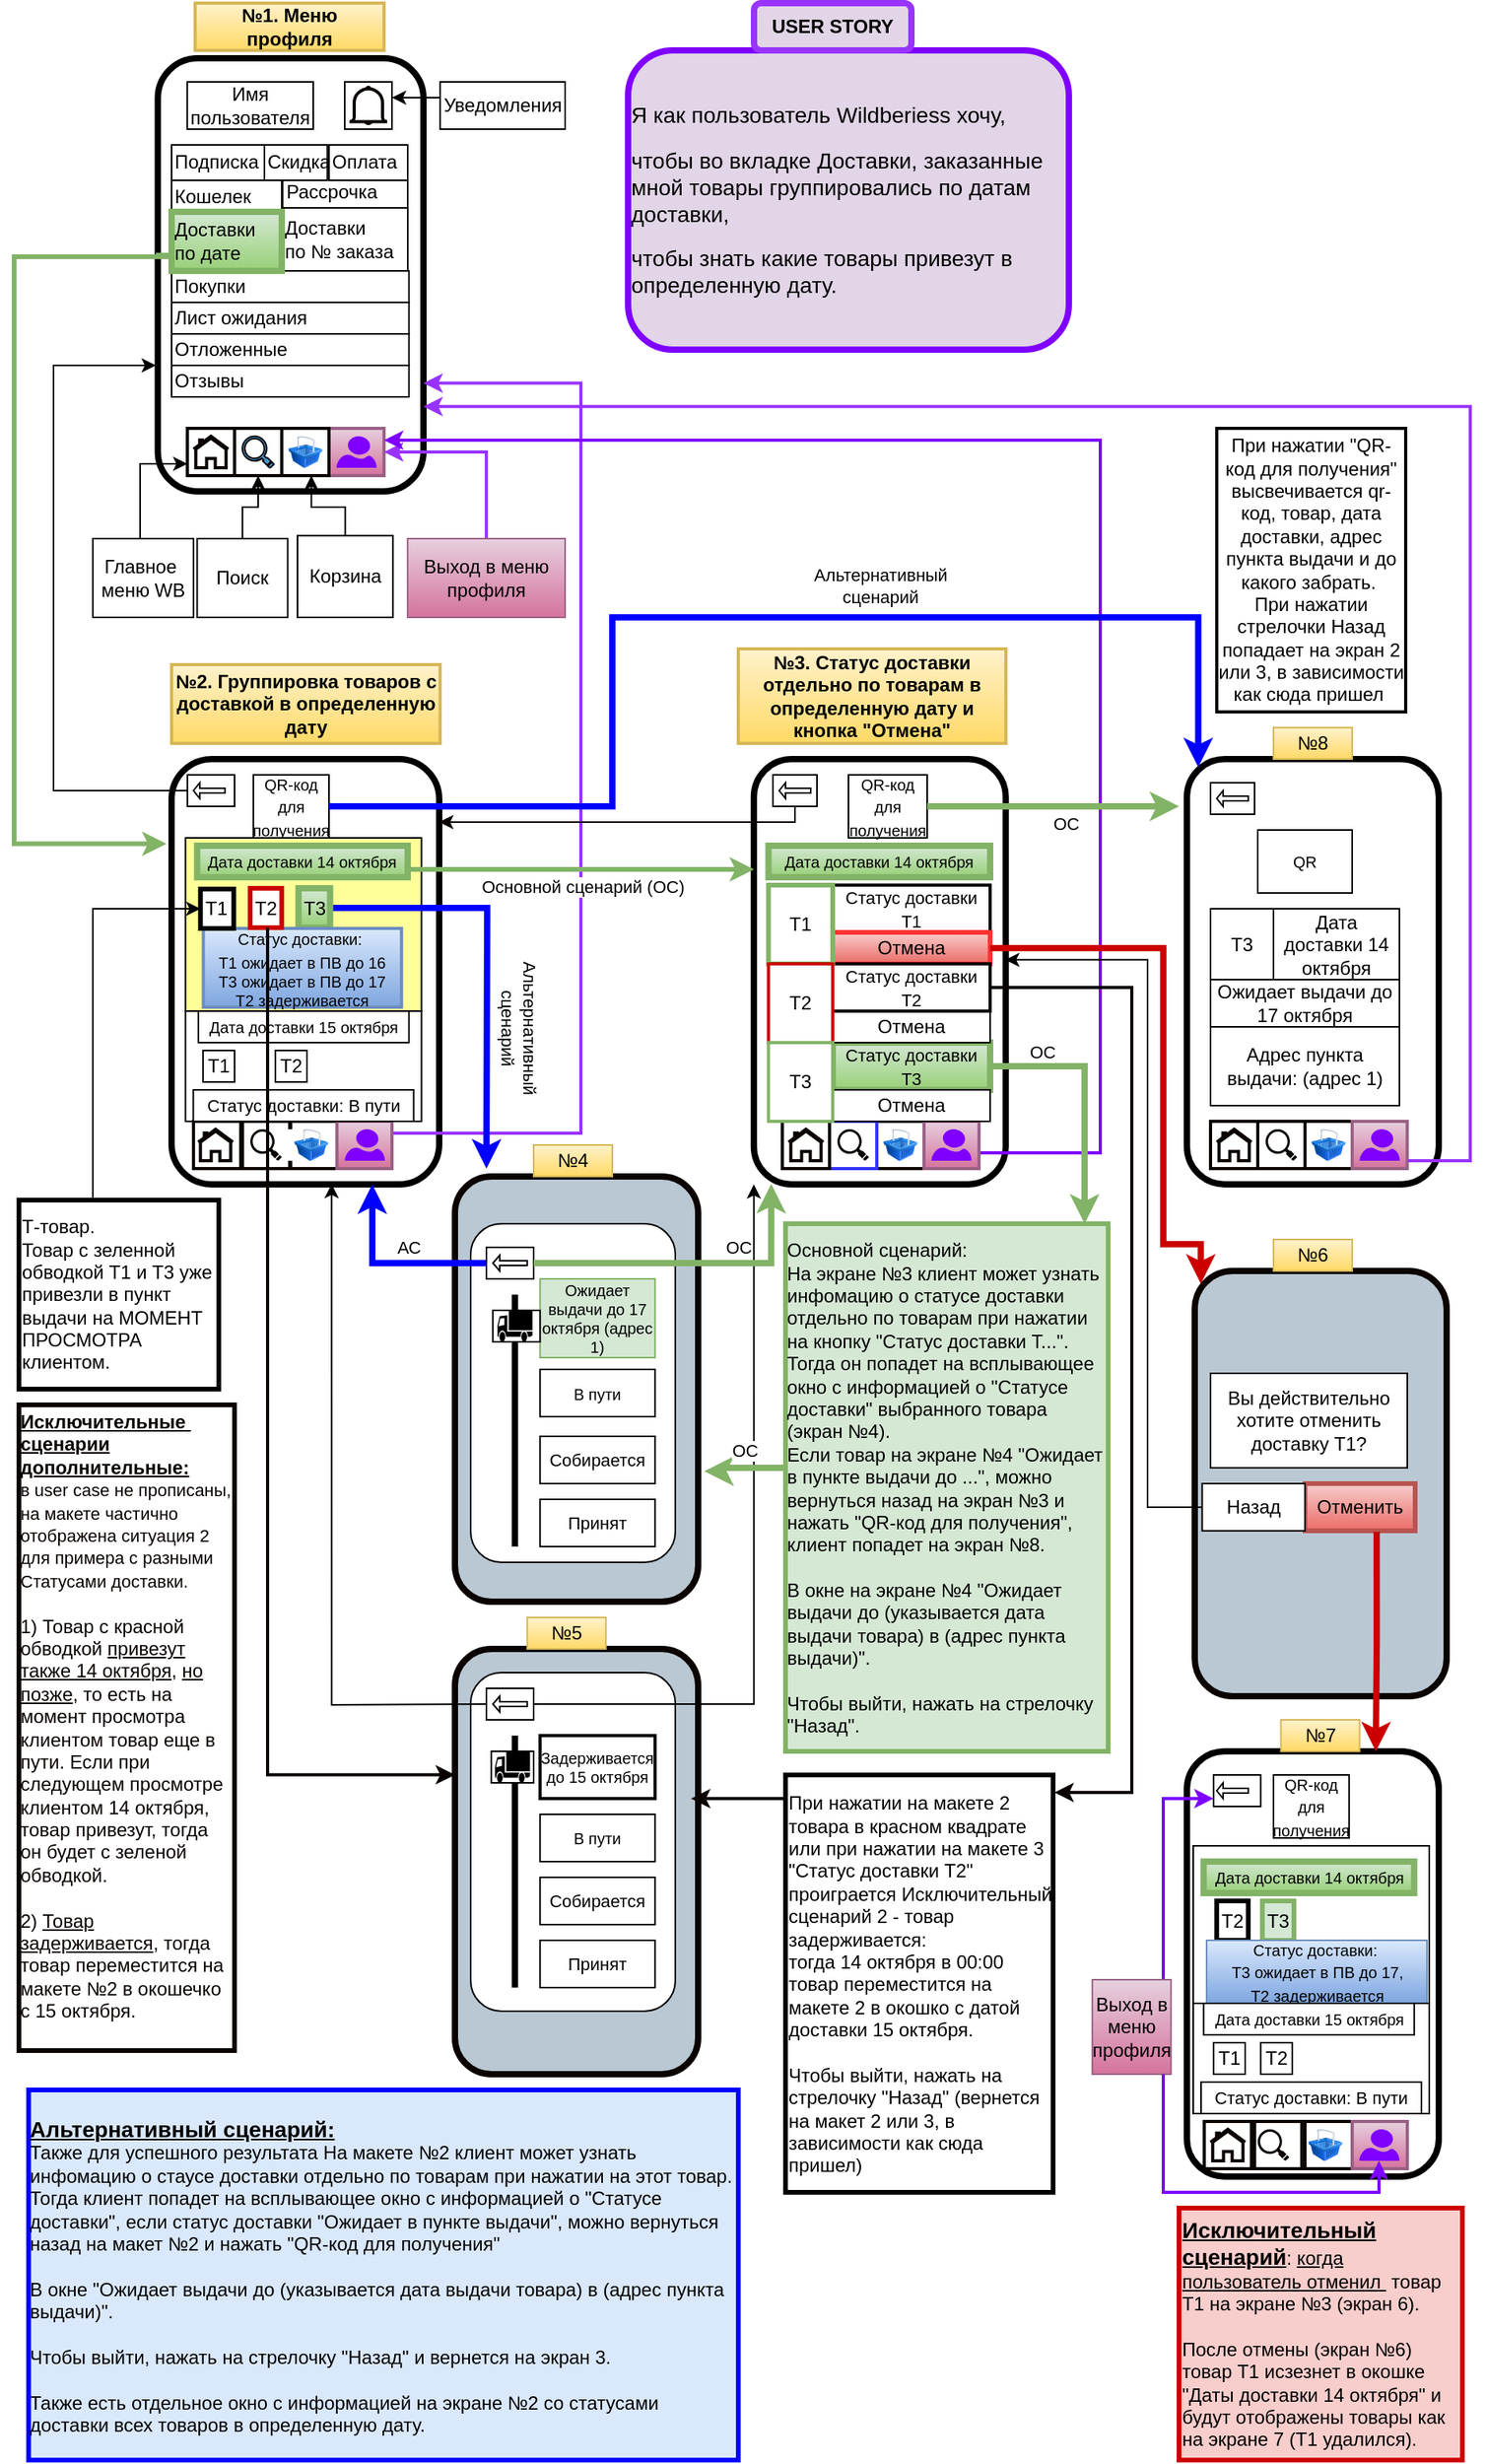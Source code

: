 <mxfile version="24.7.17">
  <diagram name="Макеты WB_доставка" id="18fFIu95Zde8k4f31owS">
    <mxGraphModel dx="1036" dy="606" grid="1" gridSize="10" guides="1" tooltips="1" connect="1" arrows="1" fold="1" page="1" pageScale="1" pageWidth="1169" pageHeight="1654" math="0" shadow="0">
      <root>
        <mxCell id="0" />
        <mxCell id="1" parent="0" />
        <mxCell id="nevb3saH_B1YmjPPsue9-28" value="" style="rounded=1;whiteSpace=wrap;html=1;fillColor=#bac8d3;strokeColor=#0A0300;strokeWidth=4;" parent="1" vertex="1">
          <mxGeometry x="300" y="755" width="154.52" height="270" as="geometry" />
        </mxCell>
        <mxCell id="rWrGN3gHzVz8Coaauby0-2" value="" style="rounded=1;whiteSpace=wrap;html=1;rotation=90;strokeWidth=4;" parent="1" vertex="1">
          <mxGeometry x="58.13" y="98.13" width="275" height="168.75" as="geometry" />
        </mxCell>
        <mxCell id="rWrGN3gHzVz8Coaauby0-6" value="" style="rounded=1;whiteSpace=wrap;html=1;rotation=90;strokeWidth=4;" parent="1" vertex="1">
          <mxGeometry x="434.89" y="545" width="270" height="160" as="geometry" />
        </mxCell>
        <mxCell id="rWrGN3gHzVz8Coaauby0-7" value="&lt;span style=&quot;color: rgba(0, 0, 0, 0); font-family: monospace; font-size: 0px; text-align: start; text-wrap: nowrap;&quot;&gt;%3CmxGraphModel%3E%3Croot%3E%3CmxCell%20id%3D%220%22%2F%3E%3CmxCell%20id%3D%221%22%20parent%3D%220%22%2F%3E%3CmxCell%20id%3D%222%22%20value%3D%22%26lt%3Bfont%20style%3D%26quot%3Bfont-size%3A%209px%3B%26quot%3B%26gt%3B%D0%94%D0%B0%D1%82%D0%B0%20%D0%B4%D0%BE%D1%81%D1%82%D0%B0%D0%B2%D0%BA%D0%B8%3A%2014%20%D0%BE%D0%BA%D1%82%D1%8F%D0%B1%D1%80%D1%8F%26lt%3B%2Ffont%26gt%3B%22%20style%3D%22rounded%3D0%3BwhiteSpace%3Dwrap%3Bhtml%3D1%3BfillColor%3D%23f8cecc%3BstrokeColor%3D%23FF3333%3BstrokeWidth%3D4%3B%22%20vertex%3D%221%22%20parent%3D%221%22%3E%3CmxGeometry%20x%3D%22419.93%22%20y%3D%22160%22%20width%3D%22130.07%22%20height%3D%2220%22%20as%3D%22geometry%22%2F%3E%3C%2FmxCell%3E%3C%2Froot%3E%3C%2FmxGraphModel%3E&lt;/span&gt;" style="rounded=1;whiteSpace=wrap;html=1;rotation=90;strokeWidth=4;" parent="1" vertex="1">
          <mxGeometry x="70" y="540" width="270" height="170" as="geometry" />
        </mxCell>
        <mxCell id="rWrGN3gHzVz8Coaauby0-9" value="Имя пользователя" style="rounded=0;whiteSpace=wrap;html=1;" parent="1" vertex="1">
          <mxGeometry x="129.93" y="60" width="80.07" height="30" as="geometry" />
        </mxCell>
        <mxCell id="rWrGN3gHzVz8Coaauby0-10" value="Кошелек" style="rounded=0;whiteSpace=wrap;html=1;align=left;" parent="1" vertex="1">
          <mxGeometry x="119.97" y="122.5" width="70" height="20" as="geometry" />
        </mxCell>
        <mxCell id="rWrGN3gHzVz8Coaauby0-11" value="Доставки&lt;div&gt;по № заказа&lt;/div&gt;" style="rounded=0;whiteSpace=wrap;html=1;strokeWidth=1;align=left;" parent="1" vertex="1">
          <mxGeometry x="190" y="140" width="80.07" height="40" as="geometry" />
        </mxCell>
        <mxCell id="rWrGN3gHzVz8Coaauby0-12" value="Покупки" style="rounded=0;whiteSpace=wrap;html=1;align=left;" parent="1" vertex="1">
          <mxGeometry x="120" y="180" width="150.79" height="20" as="geometry" />
        </mxCell>
        <mxCell id="rWrGN3gHzVz8Coaauby0-13" value="Лист ожидания" style="rounded=0;whiteSpace=wrap;html=1;align=left;" parent="1" vertex="1">
          <mxGeometry x="120" y="200" width="150.79" height="20" as="geometry" />
        </mxCell>
        <mxCell id="rWrGN3gHzVz8Coaauby0-14" value="Отложенные" style="rounded=0;whiteSpace=wrap;html=1;align=left;" parent="1" vertex="1">
          <mxGeometry x="120" y="220" width="150.79" height="20" as="geometry" />
        </mxCell>
        <mxCell id="rWrGN3gHzVz8Coaauby0-15" value="Отзывы" style="rounded=0;whiteSpace=wrap;html=1;align=left;" parent="1" vertex="1">
          <mxGeometry x="120" y="240" width="150.79" height="20" as="geometry" />
        </mxCell>
        <mxCell id="rWrGN3gHzVz8Coaauby0-16" value="" style="rounded=0;whiteSpace=wrap;html=1;" parent="1" vertex="1">
          <mxGeometry x="230" y="60" width="30" height="30" as="geometry" />
        </mxCell>
        <mxCell id="rWrGN3gHzVz8Coaauby0-23" value="Рассрочка" style="rounded=0;whiteSpace=wrap;html=1;align=left;" parent="1" vertex="1">
          <mxGeometry x="190.56" y="120" width="79.44" height="20" as="geometry" />
        </mxCell>
        <mxCell id="rWrGN3gHzVz8Coaauby0-25" value="Подписка" style="rounded=0;whiteSpace=wrap;html=1;align=left;" parent="1" vertex="1">
          <mxGeometry x="120" y="100" width="60" height="22.5" as="geometry" />
        </mxCell>
        <mxCell id="rWrGN3gHzVz8Coaauby0-26" value="Скидка" style="rounded=0;whiteSpace=wrap;html=1;align=left;" parent="1" vertex="1">
          <mxGeometry x="178.98" y="100" width="39.93" height="22.5" as="geometry" />
        </mxCell>
        <mxCell id="rWrGN3gHzVz8Coaauby0-27" value="Оплата" style="rounded=0;whiteSpace=wrap;html=1;align=left;" parent="1" vertex="1">
          <mxGeometry x="220" y="100" width="50" height="22.5" as="geometry" />
        </mxCell>
        <mxCell id="Fezao7reDhcHQFRqTaPX-107" value="" style="edgeStyle=orthogonalEdgeStyle;rounded=0;orthogonalLoop=1;jettySize=auto;html=1;" parent="1" source="rWrGN3gHzVz8Coaauby0-50" target="uTUmELYXSPTPNxnE2Mq3-73" edge="1">
          <mxGeometry relative="1" as="geometry" />
        </mxCell>
        <mxCell id="rWrGN3gHzVz8Coaauby0-50" value="&lt;font style=&quot;font-size: 10px;&quot;&gt;QR-код для получения&lt;/font&gt;" style="rounded=0;whiteSpace=wrap;html=1;" parent="1" vertex="1">
          <mxGeometry x="171.94" y="500" width="48.06" height="40" as="geometry" />
        </mxCell>
        <mxCell id="rWrGN3gHzVz8Coaauby0-55" value="&lt;font style=&quot;font-size: 10px;&quot;&gt;QR-код для получения&lt;/font&gt;" style="rounded=0;whiteSpace=wrap;html=1;" parent="1" vertex="1">
          <mxGeometry x="549.99" y="500" width="50.01" height="40" as="geometry" />
        </mxCell>
        <mxCell id="uTUmELYXSPTPNxnE2Mq3-58" style="edgeStyle=orthogonalEdgeStyle;rounded=0;orthogonalLoop=1;jettySize=auto;html=1;exitX=0;exitY=0.5;exitDx=0;exitDy=0;fillColor=#f0a30a;strokeColor=#000000;" parent="1" source="rWrGN3gHzVz8Coaauby0-57" edge="1">
          <mxGeometry relative="1" as="geometry">
            <mxPoint x="110" y="240" as="targetPoint" />
            <mxPoint x="70.0" y="450" as="sourcePoint" />
            <Array as="points">
              <mxPoint x="45" y="510" />
              <mxPoint x="45" y="240" />
            </Array>
          </mxGeometry>
        </mxCell>
        <mxCell id="rWrGN3gHzVz8Coaauby0-57" value="" style="rounded=0;whiteSpace=wrap;html=1;" parent="1" vertex="1">
          <mxGeometry x="130.07" y="500" width="29.93" height="20" as="geometry" />
        </mxCell>
        <mxCell id="rWrGN3gHzVz8Coaauby0-61" value="&lt;span style=&quot;font-size: 11px;&quot;&gt;Статус доставки Т1&lt;/span&gt;" style="rounded=0;whiteSpace=wrap;html=1;strokeWidth=2;" parent="1" vertex="1">
          <mxGeometry x="540" y="570" width="100" height="30" as="geometry" />
        </mxCell>
        <mxCell id="rWrGN3gHzVz8Coaauby0-83" value="" style="rounded=0;whiteSpace=wrap;html=1;" parent="1" vertex="1">
          <mxGeometry x="502.03" y="500" width="27.97" height="20" as="geometry" />
        </mxCell>
        <mxCell id="uTUmELYXSPTPNxnE2Mq3-1" value="" style="rounded=0;whiteSpace=wrap;html=1;fillColor=#e6d0de;strokeColor=#996185;strokeWidth=2;gradientColor=#d5739d;" parent="1" vertex="1">
          <mxGeometry x="220.01" y="280" width="34.95" height="30" as="geometry" />
        </mxCell>
        <mxCell id="uTUmELYXSPTPNxnE2Mq3-3" value="" style="rounded=0;whiteSpace=wrap;html=1;strokeColor=#0A0300;strokeWidth=2;" parent="1" vertex="1">
          <mxGeometry x="130" y="280" width="30" height="30" as="geometry" />
        </mxCell>
        <mxCell id="uTUmELYXSPTPNxnE2Mq3-4" value="" style="rounded=0;whiteSpace=wrap;html=1;strokeColor=#0A0300;strokeWidth=2;" parent="1" vertex="1">
          <mxGeometry x="160" y="280" width="30" height="30" as="geometry" />
        </mxCell>
        <mxCell id="uTUmELYXSPTPNxnE2Mq3-56" style="edgeStyle=orthogonalEdgeStyle;rounded=0;orthogonalLoop=1;jettySize=auto;html=1;entryX=1;entryY=0.5;entryDx=0;entryDy=0;fillColor=#0050ef;strokeColor=#9933FF;strokeWidth=2;" parent="1" source="uTUmELYXSPTPNxnE2Mq3-7" target="uTUmELYXSPTPNxnE2Mq3-1" edge="1">
          <mxGeometry relative="1" as="geometry">
            <Array as="points">
              <mxPoint x="320" y="295" />
            </Array>
          </mxGeometry>
        </mxCell>
        <mxCell id="uTUmELYXSPTPNxnE2Mq3-7" value="Выход в меню профиля" style="rounded=0;whiteSpace=wrap;html=1;fillColor=#e6d0de;strokeColor=#996185;gradientColor=#d5739d;" parent="1" vertex="1">
          <mxGeometry x="269.93" y="350" width="100.07" height="50" as="geometry" />
        </mxCell>
        <mxCell id="uTUmELYXSPTPNxnE2Mq3-8" value="&lt;b&gt;№1. Меню профиля&lt;/b&gt;" style="rounded=0;whiteSpace=wrap;html=1;fillColor=#fff2cc;strokeColor=#d6b656;strokeWidth=2;gradientColor=#ffd966;" parent="1" vertex="1">
          <mxGeometry x="134.96" y="10" width="120" height="30" as="geometry" />
        </mxCell>
        <mxCell id="uTUmELYXSPTPNxnE2Mq3-49" style="edgeStyle=orthogonalEdgeStyle;rounded=0;orthogonalLoop=1;jettySize=auto;html=1;entryX=0;entryY=0.75;entryDx=0;entryDy=0;" parent="1" source="uTUmELYXSPTPNxnE2Mq3-10" target="uTUmELYXSPTPNxnE2Mq3-3" edge="1">
          <mxGeometry relative="1" as="geometry">
            <Array as="points">
              <mxPoint x="100" y="303" />
            </Array>
          </mxGeometry>
        </mxCell>
        <mxCell id="uTUmELYXSPTPNxnE2Mq3-10" value="Главное&amp;nbsp;&lt;div&gt;меню WB&lt;/div&gt;" style="rounded=0;whiteSpace=wrap;html=1;" parent="1" vertex="1">
          <mxGeometry x="70" y="350" width="63.91" height="50" as="geometry" />
        </mxCell>
        <mxCell id="uTUmELYXSPTPNxnE2Mq3-15" value="" style="edgeStyle=orthogonalEdgeStyle;rounded=0;orthogonalLoop=1;jettySize=auto;html=1;entryX=0.25;entryY=1;entryDx=0;entryDy=0;" parent="1" source="uTUmELYXSPTPNxnE2Mq3-11" edge="1">
          <mxGeometry relative="1" as="geometry">
            <mxPoint x="208.763" y="310" as="targetPoint" />
            <Array as="points">
              <mxPoint x="231" y="330" />
              <mxPoint x="209" y="330" />
            </Array>
          </mxGeometry>
        </mxCell>
        <mxCell id="uTUmELYXSPTPNxnE2Mq3-11" value="Корзина" style="rounded=0;whiteSpace=wrap;html=1;direction=south;" parent="1" vertex="1">
          <mxGeometry x="200" y="348.12" width="60.63" height="51.88" as="geometry" />
        </mxCell>
        <mxCell id="uTUmELYXSPTPNxnE2Mq3-50" style="edgeStyle=orthogonalEdgeStyle;rounded=0;orthogonalLoop=1;jettySize=auto;html=1;entryX=0.5;entryY=1;entryDx=0;entryDy=0;" parent="1" source="uTUmELYXSPTPNxnE2Mq3-12" target="uTUmELYXSPTPNxnE2Mq3-4" edge="1">
          <mxGeometry relative="1" as="geometry" />
        </mxCell>
        <mxCell id="uTUmELYXSPTPNxnE2Mq3-12" value="Поиск" style="rounded=0;whiteSpace=wrap;html=1;" parent="1" vertex="1">
          <mxGeometry x="136.25" y="350" width="57.5" height="50" as="geometry" />
        </mxCell>
        <mxCell id="uTUmELYXSPTPNxnE2Mq3-28" value="" style="rounded=0;whiteSpace=wrap;html=1;strokeColor=#0A0300;strokeWidth=2;" parent="1" vertex="1">
          <mxGeometry x="190" y="280" width="30" height="30" as="geometry" />
        </mxCell>
        <mxCell id="uTUmELYXSPTPNxnE2Mq3-45" value="Уведомления" style="rounded=0;whiteSpace=wrap;html=1;" parent="1" vertex="1">
          <mxGeometry x="290.61" y="60" width="79.39" height="30" as="geometry" />
        </mxCell>
        <mxCell id="uTUmELYXSPTPNxnE2Mq3-46" value="Доставки&amp;nbsp;&lt;div&gt;по дате&lt;/div&gt;" style="rounded=0;whiteSpace=wrap;html=1;fillColor=#d5e8d4;strokeColor=#82b366;strokeWidth=4;align=left;gradientColor=#97d077;" parent="1" vertex="1">
          <mxGeometry x="120" y="142.5" width="70" height="37.5" as="geometry" />
        </mxCell>
        <mxCell id="uTUmELYXSPTPNxnE2Mq3-57" style="edgeStyle=orthogonalEdgeStyle;rounded=0;orthogonalLoop=1;jettySize=auto;html=1;entryX=0.199;entryY=1.019;entryDx=0;entryDy=0;entryPerimeter=0;strokeWidth=3;strokeColor=#82b366;fillColor=#d5e8d4;" parent="1" target="rWrGN3gHzVz8Coaauby0-7" edge="1">
          <mxGeometry relative="1" as="geometry">
            <mxPoint x="110" y="170" as="sourcePoint" />
            <Array as="points">
              <mxPoint x="117" y="170" />
              <mxPoint x="117" y="171" />
              <mxPoint x="20" y="171" />
              <mxPoint x="20" y="544" />
            </Array>
          </mxGeometry>
        </mxCell>
        <mxCell id="uTUmELYXSPTPNxnE2Mq3-59" value="" style="rounded=0;whiteSpace=wrap;html=1;fillColor=#FFFF99;" parent="1" vertex="1">
          <mxGeometry x="128.82" y="540" width="149.93" height="110" as="geometry" />
        </mxCell>
        <mxCell id="uTUmELYXSPTPNxnE2Mq3-60" value="" style="rounded=0;whiteSpace=wrap;html=1;" parent="1" vertex="1">
          <mxGeometry x="128.82" y="650" width="149.93" height="70" as="geometry" />
        </mxCell>
        <mxCell id="uTUmELYXSPTPNxnE2Mq3-62" value="" style="rounded=0;whiteSpace=wrap;html=1;strokeWidth=2;strokeColor=#0A0300;" parent="1" vertex="1">
          <mxGeometry x="195.68" y="720" width="30" height="30" as="geometry" />
        </mxCell>
        <mxCell id="uTUmELYXSPTPNxnE2Mq3-63" value="" style="rounded=0;whiteSpace=wrap;html=1;strokeColor=#0A0300;strokeWidth=2;" parent="1" vertex="1">
          <mxGeometry x="165.05" y="720" width="30" height="30" as="geometry" />
        </mxCell>
        <mxCell id="uTUmELYXSPTPNxnE2Mq3-64" value="" style="rounded=0;whiteSpace=wrap;html=1;strokeColor=#0A0300;strokeWidth=2;" parent="1" vertex="1">
          <mxGeometry x="133.91" y="720" width="30" height="30" as="geometry" />
        </mxCell>
        <mxCell id="uTUmELYXSPTPNxnE2Mq3-85" style="edgeStyle=orthogonalEdgeStyle;rounded=0;orthogonalLoop=1;jettySize=auto;html=1;entryX=0.75;entryY=0;entryDx=0;entryDy=0;fillColor=#0050ef;strokeColor=#9933FF;strokeWidth=2;exitX=1;exitY=0.25;exitDx=0;exitDy=0;" parent="1" source="uTUmELYXSPTPNxnE2Mq3-65" target="rWrGN3gHzVz8Coaauby0-2" edge="1">
          <mxGeometry relative="1" as="geometry">
            <Array as="points">
              <mxPoint x="380" y="728" />
              <mxPoint x="380" y="251" />
            </Array>
          </mxGeometry>
        </mxCell>
        <mxCell id="uTUmELYXSPTPNxnE2Mq3-65" value="" style="rounded=0;whiteSpace=wrap;html=1;fillColor=#e6d0de;strokeColor=#996185;strokeWidth=2;gradientColor=#d5739d;" parent="1" vertex="1">
          <mxGeometry x="225.05" y="720" width="34.95" height="30" as="geometry" />
        </mxCell>
        <mxCell id="uTUmELYXSPTPNxnE2Mq3-72" value="&lt;b&gt;№2. Группировка товаров с доставкой в определенную дату&lt;/b&gt;" style="rounded=0;whiteSpace=wrap;html=1;fillColor=#fff2cc;strokeColor=#d6b656;strokeWidth=2;gradientColor=#ffd966;" parent="1" vertex="1">
          <mxGeometry x="120" y="430" width="170.61" height="50" as="geometry" />
        </mxCell>
        <mxCell id="uTUmELYXSPTPNxnE2Mq3-73" value="&lt;font style=&quot;font-size: 10px;&quot;&gt;Дата доставки 14 октября&lt;/font&gt;" style="rounded=0;whiteSpace=wrap;html=1;fillColor=#d5e8d4;strokeColor=#82b366;strokeWidth=4;gradientColor=#97d077;" parent="1" vertex="1">
          <mxGeometry x="136.25" y="545" width="133.75" height="20" as="geometry" />
        </mxCell>
        <mxCell id="uTUmELYXSPTPNxnE2Mq3-74" value="&lt;font style=&quot;font-size: 10px;&quot;&gt;Дата доставки 15 октября&lt;/font&gt;" style="rounded=0;whiteSpace=wrap;html=1;" parent="1" vertex="1">
          <mxGeometry x="137.04" y="650" width="133.75" height="20" as="geometry" />
        </mxCell>
        <mxCell id="uTUmELYXSPTPNxnE2Mq3-75" value="Т1" style="rounded=0;whiteSpace=wrap;html=1;" parent="1" vertex="1">
          <mxGeometry x="139.96" y="675" width="20.07" height="20" as="geometry" />
        </mxCell>
        <mxCell id="Fezao7reDhcHQFRqTaPX-61" style="edgeStyle=orthogonalEdgeStyle;rounded=0;orthogonalLoop=1;jettySize=auto;html=1;strokeColor=#0000FF;strokeWidth=4;" parent="1" source="uTUmELYXSPTPNxnE2Mq3-76" edge="1">
          <mxGeometry relative="1" as="geometry">
            <mxPoint x="320" y="750" as="targetPoint" />
          </mxGeometry>
        </mxCell>
        <mxCell id="B9fNRetj1TYvKwLtEVBe-3" value="Альтернативный&lt;div&gt;сценарий&lt;/div&gt;" style="edgeLabel;html=1;align=center;verticalAlign=middle;resizable=0;points=[];rotation=90;" parent="Fezao7reDhcHQFRqTaPX-61" vertex="1" connectable="0">
          <mxGeometry x="0.359" y="-1" relative="1" as="geometry">
            <mxPoint x="21" y="-5" as="offset" />
          </mxGeometry>
        </mxCell>
        <mxCell id="uTUmELYXSPTPNxnE2Mq3-76" value="Т3" style="rounded=0;whiteSpace=wrap;html=1;strokeColor=#82b366;strokeWidth=4;fillColor=#d5e8d4;gradientColor=#97d077;" parent="1" vertex="1">
          <mxGeometry x="200.65" y="572" width="20.07" height="25" as="geometry" />
        </mxCell>
        <mxCell id="uTUmELYXSPTPNxnE2Mq3-84" value="Т2" style="rounded=0;whiteSpace=wrap;html=1;" parent="1" vertex="1">
          <mxGeometry x="185.93" y="675" width="20.07" height="20" as="geometry" />
        </mxCell>
        <mxCell id="uTUmELYXSPTPNxnE2Mq3-86" value="" style="rounded=0;whiteSpace=wrap;html=1;strokeColor=#0A0300;strokeWidth=2;" parent="1" vertex="1">
          <mxGeometry x="567.99" y="720" width="30" height="30" as="geometry" />
        </mxCell>
        <mxCell id="uTUmELYXSPTPNxnE2Mq3-87" value="" style="rounded=0;whiteSpace=wrap;html=1;strokeColor=#3333FF;strokeWidth=2;" parent="1" vertex="1">
          <mxGeometry x="537.99" y="720" width="30" height="30" as="geometry" />
        </mxCell>
        <mxCell id="uTUmELYXSPTPNxnE2Mq3-88" value="" style="rounded=0;whiteSpace=wrap;html=1;strokeWidth=2;strokeColor=#0A0300;" parent="1" vertex="1">
          <mxGeometry x="507.99" y="720" width="30" height="30" as="geometry" />
        </mxCell>
        <mxCell id="nevb3saH_B1YmjPPsue9-86" style="edgeStyle=orthogonalEdgeStyle;rounded=0;orthogonalLoop=1;jettySize=auto;html=1;strokeWidth=2;fillColor=#0050ef;strokeColor=#7F00FF;entryX=1;entryY=0.25;entryDx=0;entryDy=0;" parent="1" source="uTUmELYXSPTPNxnE2Mq3-90" target="uTUmELYXSPTPNxnE2Mq3-1" edge="1">
          <mxGeometry relative="1" as="geometry">
            <mxPoint x="710" y="290" as="targetPoint" />
            <Array as="points">
              <mxPoint x="710" y="740" />
              <mxPoint x="710" y="288" />
            </Array>
          </mxGeometry>
        </mxCell>
        <mxCell id="uTUmELYXSPTPNxnE2Mq3-90" value="" style="rounded=0;whiteSpace=wrap;html=1;fillColor=#e6d0de;strokeColor=#996185;strokeWidth=2;gradientColor=#d5739d;" parent="1" vertex="1">
          <mxGeometry x="597.99" y="720" width="34.95" height="30" as="geometry" />
        </mxCell>
        <mxCell id="uTUmELYXSPTPNxnE2Mq3-93" style="edgeStyle=orthogonalEdgeStyle;rounded=0;orthogonalLoop=1;jettySize=auto;html=1;strokeColor=#82B366;strokeWidth=3;fillColor=#d5e8d4;exitX=1;exitY=0.75;exitDx=0;exitDy=0;" parent="1" source="uTUmELYXSPTPNxnE2Mq3-73" edge="1">
          <mxGeometry relative="1" as="geometry">
            <mxPoint x="490" y="560" as="targetPoint" />
          </mxGeometry>
        </mxCell>
        <mxCell id="B9fNRetj1TYvKwLtEVBe-2" value="Основной сценарий (ОС)" style="edgeLabel;html=1;align=center;verticalAlign=middle;resizable=0;points=[];" parent="uTUmELYXSPTPNxnE2Mq3-93" vertex="1" connectable="0">
          <mxGeometry x="0.043" y="-2" relative="1" as="geometry">
            <mxPoint x="-4" y="8" as="offset" />
          </mxGeometry>
        </mxCell>
        <mxCell id="uTUmELYXSPTPNxnE2Mq3-100" value="&lt;font style=&quot;font-size: 11px;&quot;&gt;Статус доставки Т3&lt;/font&gt;" style="rounded=0;whiteSpace=wrap;html=1;fillColor=#d5e8d4;strokeColor=#82b366;strokeWidth=4;gradientColor=#97d077;" parent="1" vertex="1">
          <mxGeometry x="540" y="670" width="100" height="30" as="geometry" />
        </mxCell>
        <mxCell id="uTUmELYXSPTPNxnE2Mq3-103" value="Отм&lt;span style=&quot;color: rgba(0, 0, 0, 0); font-family: monospace; font-size: 0px; text-align: start; text-wrap: nowrap;&quot;&gt;%3CmxGraphModel%3E%3Croot%3E%3CmxCell%20id%3D%220%22%2F%3E%3CmxCell%20id%3D%221%22%20parent%3D%220%22%2F%3E%3CmxCell%20id%3D%222%22%20value%3D%22%D0%A1%D1%82%D0%B0%D1%82%D1%83%D1%81%22%20style%3D%22rounded%3D0%3BwhiteSpace%3Dwrap%3Bhtml%3D1%3B%22%20vertex%3D%221%22%20parent%3D%221%22%3E%3CmxGeometry%20x%3D%22549.99%22%20y%3D%22570%22%20width%3D%2252.01%22%20height%3D%2220%22%20as%3D%22geometry%22%2F%3E%3C%2FmxCell%3E%3C%2Froot%3E%3C%2FmxGraphModel%3E&lt;/span&gt;&lt;span style=&quot;color: rgba(0, 0, 0, 0); font-family: monospace; font-size: 0px; text-align: start; text-wrap: nowrap;&quot;&gt;%3CmxGraphModel%3E%3Croot%3E%3CmxCell%20id%3D%220%22%2F%3E%3CmxCell%20id%3D%221%22%20parent%3D%220%22%2F%3E%3CmxCell%20id%3D%222%22%20value%3D%22%D0%A1%D1%82%D0%B0%D1%82%D1%83%D1%81%22%20style%3D%22rounded%3D0%3BwhiteSpace%3Dwrap%3Bhtml%3D1%3B%22%20vertex%3D%221%22%20parent%3D%221%22%3E%3CmxGeometry%20x%3D%22549.99%22%20y%3D%22570%22%20width%3D%2252.01%22%20height%3D%2220%22%20as%3D%22geometry%22%2F%3E%3C%2FmxCell%3E%3C%2Froot%3E%3C%2FmxGraphModel%3E&lt;/span&gt;ена" style="rounded=0;whiteSpace=wrap;html=1;" parent="1" vertex="1">
          <mxGeometry x="540" y="700" width="100" height="20" as="geometry" />
        </mxCell>
        <mxCell id="uTUmELYXSPTPNxnE2Mq3-109" value="&lt;b&gt;№3. Статус доставки отдельно по товарам в определенную дату и кнопка &quot;Отмена&quot;&lt;/b&gt;" style="rounded=0;whiteSpace=wrap;html=1;fillColor=#fff2cc;strokeColor=#d6b656;strokeWidth=2;gradientColor=#ffd966;" parent="1" vertex="1">
          <mxGeometry x="480" y="420" width="170" height="60" as="geometry" />
        </mxCell>
        <mxCell id="nevb3saH_B1YmjPPsue9-5" value="&lt;font style=&quot;font-size: 10px;&quot;&gt;Дата доставки 14 октября&lt;/font&gt;" style="rounded=0;whiteSpace=wrap;html=1;fillColor=#d5e8d4;strokeColor=#82b366;strokeWidth=4;gradientColor=#97d077;" parent="1" vertex="1">
          <mxGeometry x="499.19" y="545" width="140.81" height="20" as="geometry" />
        </mxCell>
        <mxCell id="nevb3saH_B1YmjPPsue9-7" style="edgeStyle=orthogonalEdgeStyle;rounded=0;orthogonalLoop=1;jettySize=auto;html=1;" parent="1" source="uTUmELYXSPTPNxnE2Mq3-45" edge="1">
          <mxGeometry relative="1" as="geometry">
            <mxPoint x="260" y="70" as="targetPoint" />
            <Array as="points">
              <mxPoint x="340" y="70" />
              <mxPoint x="260" y="70" />
            </Array>
          </mxGeometry>
        </mxCell>
        <mxCell id="nevb3saH_B1YmjPPsue9-17" value="Отм&lt;span style=&quot;color: rgba(0, 0, 0, 0); font-family: monospace; font-size: 0px; text-align: start; text-wrap: nowrap;&quot;&gt;%3CmxGraphModel%3E%3Croot%3E%3CmxCell%20id%3D%220%22%2F%3E%3CmxCell%20id%3D%221%22%20parent%3D%220%22%2F%3E%3CmxCell%20id%3D%222%22%20value%3D%22%D0%A1%D1%82%D0%B0%D1%82%D1%83%D1%81%22%20style%3D%22rounded%3D0%3BwhiteSpace%3Dwrap%3Bhtml%3D1%3B%22%20vertex%3D%221%22%20parent%3D%221%22%3E%3CmxGeometry%20x%3D%22549.99%22%20y%3D%22570%22%20width%3D%2252.01%22%20height%3D%2220%22%20as%3D%22geometry%22%2F%3E%3C%2FmxCell%3E%3C%2Froot%3E%3C%2FmxGraphModel%3E&lt;/span&gt;&lt;span style=&quot;color: rgba(0, 0, 0, 0); font-family: monospace; font-size: 0px; text-align: start; text-wrap: nowrap;&quot;&gt;%3CmxGraphModel%3E%3Croot%3E%3CmxCell%20id%3D%220%22%2F%3E%3CmxCell%20id%3D%221%22%20parent%3D%220%22%2F%3E%3CmxCell%20id%3D%222%22%20value%3D%22%D0%A1%D1%82%D0%B0%D1%82%D1%83%D1%81%22%20style%3D%22rounded%3D0%3BwhiteSpace%3Dwrap%3Bhtml%3D1%3B%22%20vertex%3D%221%22%20parent%3D%221%22%3E%3CmxGeometry%20x%3D%22549.99%22%20y%3D%22570%22%20width%3D%2252.01%22%20height%3D%2220%22%20as%3D%22geometry%22%2F%3E%3C%2FmxCell%3E%3C%2Froot%3E%3C%2FmxGraphModel%3E&lt;/span&gt;ена" style="rounded=0;whiteSpace=wrap;html=1;fillColor=#f8cecc;strokeColor=#FF3333;strokeWidth=3;gradientColor=#ea6b66;" parent="1" vertex="1">
          <mxGeometry x="540" y="600" width="100" height="20" as="geometry" />
        </mxCell>
        <mxCell id="nevb3saH_B1YmjPPsue9-18" value="Отм&lt;span style=&quot;color: rgba(0, 0, 0, 0); font-family: monospace; font-size: 0px; text-align: start; text-wrap: nowrap;&quot;&gt;%3CmxGraphModel%3E%3Croot%3E%3CmxCell%20id%3D%220%22%2F%3E%3CmxCell%20id%3D%221%22%20parent%3D%220%22%2F%3E%3CmxCell%20id%3D%222%22%20value%3D%22%D0%A1%D1%82%D0%B0%D1%82%D1%83%D1%81%22%20style%3D%22rounded%3D0%3BwhiteSpace%3Dwrap%3Bhtml%3D1%3B%22%20vertex%3D%221%22%20parent%3D%221%22%3E%3CmxGeometry%20x%3D%22549.99%22%20y%3D%22570%22%20width%3D%2252.01%22%20height%3D%2220%22%20as%3D%22geometry%22%2F%3E%3C%2FmxCell%3E%3C%2Froot%3E%3C%2FmxGraphModel%3E&lt;/span&gt;&lt;span style=&quot;color: rgba(0, 0, 0, 0); font-family: monospace; font-size: 0px; text-align: start; text-wrap: nowrap;&quot;&gt;%3CmxGraphModel%3E%3Croot%3E%3CmxCell%20id%3D%220%22%2F%3E%3CmxCell%20id%3D%221%22%20parent%3D%220%22%2F%3E%3CmxCell%20id%3D%222%22%20value%3D%22%D0%A1%D1%82%D0%B0%D1%82%D1%83%D1%81%22%20style%3D%22rounded%3D0%3BwhiteSpace%3Dwrap%3Bhtml%3D1%3B%22%20vertex%3D%221%22%20parent%3D%221%22%3E%3CmxGeometry%20x%3D%22549.99%22%20y%3D%22570%22%20width%3D%2252.01%22%20height%3D%2220%22%20as%3D%22geometry%22%2F%3E%3C%2FmxCell%3E%3C%2Froot%3E%3C%2FmxGraphModel%3E&lt;/span&gt;ена" style="rounded=0;whiteSpace=wrap;html=1;" parent="1" vertex="1">
          <mxGeometry x="540" y="650" width="100" height="20" as="geometry" />
        </mxCell>
        <mxCell id="Fezao7reDhcHQFRqTaPX-41" style="edgeStyle=orthogonalEdgeStyle;rounded=0;orthogonalLoop=1;jettySize=auto;html=1;fillColor=#e51400;strokeColor=#0A0300;strokeWidth=2;entryX=1.005;entryY=0.042;entryDx=0;entryDy=0;entryPerimeter=0;" parent="1" source="nevb3saH_B1YmjPPsue9-20" target="Fezao7reDhcHQFRqTaPX-60" edge="1">
          <mxGeometry relative="1" as="geometry">
            <mxPoint x="730" y="1120" as="targetPoint" />
            <Array as="points">
              <mxPoint x="730" y="635" />
              <mxPoint x="730" y="1146" />
            </Array>
          </mxGeometry>
        </mxCell>
        <mxCell id="nevb3saH_B1YmjPPsue9-20" value="&lt;span style=&quot;font-size: 11px;&quot;&gt;Статус доставки Т2&lt;/span&gt;" style="rounded=0;whiteSpace=wrap;html=1;strokeWidth=2;" parent="1" vertex="1">
          <mxGeometry x="540" y="620" width="100" height="30" as="geometry" />
        </mxCell>
        <mxCell id="nevb3saH_B1YmjPPsue9-23" value="Т1" style="rounded=0;whiteSpace=wrap;html=1;strokeColor=#82B366;strokeWidth=3;" parent="1" vertex="1">
          <mxGeometry x="499.19" y="570" width="40.81" height="50" as="geometry" />
        </mxCell>
        <mxCell id="nevb3saH_B1YmjPPsue9-24" value="Т2" style="rounded=0;whiteSpace=wrap;html=1;strokeColor=#CC0000;strokeWidth=2;" parent="1" vertex="1">
          <mxGeometry x="499.19" y="620" width="40.81" height="50" as="geometry" />
        </mxCell>
        <mxCell id="nevb3saH_B1YmjPPsue9-25" value="Т3" style="rounded=0;whiteSpace=wrap;html=1;strokeColor=#82B366;strokeWidth=2;" parent="1" vertex="1">
          <mxGeometry x="499.19" y="670" width="40.81" height="50" as="geometry" />
        </mxCell>
        <mxCell id="nevb3saH_B1YmjPPsue9-30" style="edgeStyle=orthogonalEdgeStyle;rounded=0;orthogonalLoop=1;jettySize=auto;html=1;fillColor=#f0a30a;strokeColor=#0A0300;strokeWidth=1;" parent="1" source="rWrGN3gHzVz8Coaauby0-83" edge="1">
          <mxGeometry relative="1" as="geometry">
            <mxPoint x="290" y="530" as="targetPoint" />
            <Array as="points">
              <mxPoint x="516" y="530" />
              <mxPoint x="290" y="530" />
            </Array>
          </mxGeometry>
        </mxCell>
        <mxCell id="nevb3saH_B1YmjPPsue9-73" value="" style="rounded=1;whiteSpace=wrap;html=1;" parent="1" vertex="1">
          <mxGeometry x="310" y="785" width="130" height="215" as="geometry" />
        </mxCell>
        <mxCell id="nevb3saH_B1YmjPPsue9-75" value="" style="line;strokeWidth=4;direction=south;html=1;perimeter=backbonePerimeter;points=[];outlineConnect=0;" parent="1" vertex="1">
          <mxGeometry x="333.13" y="830" width="10" height="160" as="geometry" />
        </mxCell>
        <mxCell id="nevb3saH_B1YmjPPsue9-77" value="Ожидает выдачи до 17 октября (адрес 1)" style="rounded=0;whiteSpace=wrap;html=1;fontSize=10;fillColor=#d5e8d4;strokeColor=#82b366;" parent="1" vertex="1">
          <mxGeometry x="354.1" y="820" width="73.05" height="50" as="geometry" />
        </mxCell>
        <mxCell id="nevb3saH_B1YmjPPsue9-78" value="В пути" style="rounded=0;whiteSpace=wrap;html=1;fontSize=10;" parent="1" vertex="1">
          <mxGeometry x="354.1" y="877.5" width="73.05" height="30" as="geometry" />
        </mxCell>
        <mxCell id="nevb3saH_B1YmjPPsue9-79" value="&lt;font style=&quot;font-size: 11px;&quot;&gt;Собирается&lt;/font&gt;" style="rounded=0;whiteSpace=wrap;html=1;fontSize=10;" parent="1" vertex="1">
          <mxGeometry x="354.1" y="920" width="73.05" height="30" as="geometry" />
        </mxCell>
        <mxCell id="nevb3saH_B1YmjPPsue9-80" value="&lt;font style=&quot;font-size: 11px;&quot;&gt;Принят&lt;/font&gt;" style="rounded=0;whiteSpace=wrap;html=1;fontSize=10;" parent="1" vertex="1">
          <mxGeometry x="354.1" y="960" width="73.05" height="30" as="geometry" />
        </mxCell>
        <mxCell id="Fezao7reDhcHQFRqTaPX-66" style="edgeStyle=orthogonalEdgeStyle;rounded=0;orthogonalLoop=1;jettySize=auto;html=1;entryX=1;entryY=0.25;entryDx=0;entryDy=0;strokeColor=#0000FF;strokeWidth=4;" parent="1" source="nevb3saH_B1YmjPPsue9-92" target="rWrGN3gHzVz8Coaauby0-7" edge="1">
          <mxGeometry relative="1" as="geometry" />
        </mxCell>
        <mxCell id="B9fNRetj1TYvKwLtEVBe-10" value="АС&amp;nbsp;" style="edgeLabel;html=1;align=center;verticalAlign=middle;resizable=0;points=[];" parent="Fezao7reDhcHQFRqTaPX-66" vertex="1" connectable="0">
          <mxGeometry x="-0.37" relative="1" as="geometry">
            <mxPoint x="-10" y="-10" as="offset" />
          </mxGeometry>
        </mxCell>
        <mxCell id="nevb3saH_B1YmjPPsue9-92" value="" style="rounded=0;whiteSpace=wrap;html=1;" parent="1" vertex="1">
          <mxGeometry x="320" y="800" width="30" height="20" as="geometry" />
        </mxCell>
        <mxCell id="nevb3saH_B1YmjPPsue9-98" style="edgeStyle=orthogonalEdgeStyle;rounded=0;orthogonalLoop=1;jettySize=auto;html=1;strokeWidth=4;strokeColor=#82B366;" parent="1" source="uTUmELYXSPTPNxnE2Mq3-100" target="B9fNRetj1TYvKwLtEVBe-7" edge="1">
          <mxGeometry relative="1" as="geometry">
            <Array as="points">
              <mxPoint x="700" y="685" />
            </Array>
            <mxPoint x="460" y="830" as="targetPoint" />
          </mxGeometry>
        </mxCell>
        <mxCell id="Fezao7reDhcHQFRqTaPX-1" value="&lt;p class=&quot;MsoNormal&quot; style=&quot;&quot;&gt;&lt;font style=&quot;font-size: 14px;&quot;&gt;Я как пользователь Wildberiess хочу,&amp;nbsp;&lt;/font&gt;&lt;/p&gt;&lt;p class=&quot;MsoNormal&quot; style=&quot;&quot;&gt;&lt;span style=&quot;font-size: 14px; background-color: initial;&quot;&gt;чтобы во вкладке&amp;nbsp;&lt;/span&gt;&lt;span style=&quot;font-size: 14px; background-color: initial;&quot;&gt;Доставки, заказанные мной&amp;nbsp;товары группировались по датам доставки,&amp;nbsp;&lt;/span&gt;&lt;/p&gt;&lt;p class=&quot;MsoNormal&quot; style=&quot;&quot;&gt;&lt;span style=&quot;font-size: 14px; background-color: initial;&quot;&gt;чтобы знать&amp;nbsp;&lt;/span&gt;&lt;span style=&quot;font-size: 14px; background-color: initial;&quot;&gt;какие товары привезут в определенную дату.&lt;/span&gt;&lt;/p&gt;" style="rounded=1;whiteSpace=wrap;html=1;fillColor=#e1d5e7;strokeColor=#7F00FF;strokeWidth=4;align=left;" parent="1" vertex="1">
          <mxGeometry x="410" y="40" width="280" height="190" as="geometry" />
        </mxCell>
        <mxCell id="Fezao7reDhcHQFRqTaPX-2" value="&lt;b&gt;USER STORY&lt;/b&gt;" style="rounded=1;whiteSpace=wrap;html=1;fillColor=#e1d5e7;strokeColor=#9933FF;strokeWidth=4;" parent="1" vertex="1">
          <mxGeometry x="490" y="10" width="100" height="30" as="geometry" />
        </mxCell>
        <mxCell id="Fezao7reDhcHQFRqTaPX-3" value="" style="image;html=1;image=img/lib/clip_art/finance/Shopping_Cart_128x128.png" parent="1" vertex="1">
          <mxGeometry x="190.03" y="285" width="30" height="20" as="geometry" />
        </mxCell>
        <mxCell id="Fezao7reDhcHQFRqTaPX-6" value="" style="image;html=1;image=img/lib/clip_art/finance/Shopping_Cart_128x128.png" parent="1" vertex="1">
          <mxGeometry x="567.99" y="725" width="30" height="20" as="geometry" />
        </mxCell>
        <mxCell id="Fezao7reDhcHQFRqTaPX-7" value="" style="image;html=1;image=img/lib/clip_art/finance/Shopping_Cart_128x128.png;imageBackground=default;imageBorder=none;" parent="1" vertex="1">
          <mxGeometry x="193.75" y="725" width="30" height="20" as="geometry" />
        </mxCell>
        <mxCell id="Fezao7reDhcHQFRqTaPX-10" value="" style="shadow=0;dashed=0;html=1;strokeColor=#0A0300;fillColor=#4495D1;labelPosition=center;verticalLabelPosition=bottom;verticalAlign=top;align=center;outlineConnect=0;shape=mxgraph.veeam.magnifying_glass;pointerEvents=1;strokeWidth=1;" parent="1" vertex="1">
          <mxGeometry x="165" y="285" width="20" height="20" as="geometry" />
        </mxCell>
        <mxCell id="Fezao7reDhcHQFRqTaPX-11" value="" style="shadow=0;dashed=0;html=1;strokeColor=none;fillColor=#0A0300;labelPosition=center;verticalLabelPosition=bottom;verticalAlign=top;align=center;outlineConnect=0;shape=mxgraph.veeam.magnifying_glass;pointerEvents=1;" parent="1" vertex="1">
          <mxGeometry x="542.99" y="725" width="20" height="20" as="geometry" />
        </mxCell>
        <mxCell id="Fezao7reDhcHQFRqTaPX-12" value="" style="shadow=0;dashed=0;html=1;strokeColor=none;fillColor=#0A0300;labelPosition=center;verticalLabelPosition=bottom;verticalAlign=top;align=center;outlineConnect=0;shape=mxgraph.veeam.magnifying_glass;pointerEvents=1;" parent="1" vertex="1">
          <mxGeometry x="170" y="725" width="20" height="20" as="geometry" />
        </mxCell>
        <mxCell id="Fezao7reDhcHQFRqTaPX-13" value="" style="html=1;verticalLabelPosition=bottom;align=center;labelBackgroundColor=#ffffff;verticalAlign=top;strokeWidth=2;strokeColor=#0A0300;shadow=0;dashed=0;shape=mxgraph.ios7.icons.home;" parent="1" vertex="1">
          <mxGeometry x="134" y="285" width="22" height="20" as="geometry" />
        </mxCell>
        <mxCell id="Fezao7reDhcHQFRqTaPX-14" value="" style="html=1;verticalLabelPosition=bottom;align=center;labelBackgroundColor=#ffffff;verticalAlign=top;strokeWidth=2;strokeColor=#0A0300;shadow=0;dashed=0;shape=mxgraph.ios7.icons.home;" parent="1" vertex="1">
          <mxGeometry x="511.99" y="725" width="22" height="20" as="geometry" />
        </mxCell>
        <mxCell id="Fezao7reDhcHQFRqTaPX-15" value="" style="html=1;verticalLabelPosition=bottom;align=center;labelBackgroundColor=#ffffff;verticalAlign=top;strokeWidth=2;strokeColor=#0A0300;shadow=0;dashed=0;shape=mxgraph.ios7.icons.home;" parent="1" vertex="1">
          <mxGeometry x="136.94" y="725" width="22" height="20" as="geometry" />
        </mxCell>
        <mxCell id="Fezao7reDhcHQFRqTaPX-16" value="" style="verticalLabelPosition=bottom;html=1;verticalAlign=top;align=center;strokeColor=none;fillColor=#7F00FF;shape=mxgraph.azure.user;" parent="1" vertex="1">
          <mxGeometry x="224.74" y="285" width="25.5" height="20" as="geometry" />
        </mxCell>
        <mxCell id="Fezao7reDhcHQFRqTaPX-17" value="" style="verticalLabelPosition=bottom;html=1;verticalAlign=top;align=center;strokeColor=none;fillColor=#7F00FF;shape=mxgraph.azure.user;" parent="1" vertex="1">
          <mxGeometry x="602.71" y="725" width="25.5" height="20" as="geometry" />
        </mxCell>
        <mxCell id="Fezao7reDhcHQFRqTaPX-18" value="" style="verticalLabelPosition=bottom;html=1;verticalAlign=top;align=center;strokeColor=none;fillColor=#7F00FF;shape=mxgraph.azure.user;" parent="1" vertex="1">
          <mxGeometry x="230" y="725" width="25.5" height="20" as="geometry" />
        </mxCell>
        <mxCell id="Fezao7reDhcHQFRqTaPX-19" value="&lt;font style=&quot;font-size: 10px;&quot;&gt;&lt;font style=&quot;font-size: 10px;&quot;&gt;Ст&lt;/font&gt;&lt;font style=&quot;font-size: 10px;&quot;&gt;атус доставки:&amp;nbsp;&lt;/font&gt;&lt;/font&gt;&lt;div&gt;&lt;font style=&quot;font-size: 10px;&quot;&gt;&lt;font style=&quot;font-size: 10px;&quot;&gt;Т1 ожидает в ПВ до 16&lt;/font&gt;&lt;/font&gt;&lt;div style=&quot;font-size: 10px;&quot;&gt;&lt;font style=&quot;font-size: 10px;&quot;&gt;Т3 ожидает в ПВ до 17&lt;/font&gt;&lt;div style=&quot;&quot;&gt;&lt;font style=&quot;font-size: 10px;&quot;&gt;Т2 задерживается&lt;/font&gt;&lt;/div&gt;&lt;/div&gt;&lt;/div&gt;" style="rounded=0;whiteSpace=wrap;html=1;align=center;strokeWidth=2;fillColor=#dae8fc;gradientColor=#7ea6e0;strokeColor=#6c8ebf;" parent="1" vertex="1">
          <mxGeometry x="140.18" y="597.5" width="125.9" height="50" as="geometry" />
        </mxCell>
        <mxCell id="Fezao7reDhcHQFRqTaPX-22" value="" style="rounded=0;whiteSpace=wrap;html=1;" parent="1" vertex="1">
          <mxGeometry x="324.1" y="840" width="30" height="20" as="geometry" />
        </mxCell>
        <mxCell id="Fezao7reDhcHQFRqTaPX-23" value="" style="shape=mxgraph.signs.transportation.truck_1;html=1;pointerEvents=1;fillColor=#000000;strokeColor=none;verticalLabelPosition=bottom;verticalAlign=top;align=center;" parent="1" vertex="1">
          <mxGeometry x="327.01" y="840" width="22.25" height="20" as="geometry" />
        </mxCell>
        <mxCell id="Fezao7reDhcHQFRqTaPX-25" value="&lt;span style=&quot;font-size: 11px;&quot;&gt;Статус доставки: В пути&lt;/span&gt;" style="rounded=0;whiteSpace=wrap;html=1;" parent="1" vertex="1">
          <mxGeometry x="133.78" y="700" width="140" height="20" as="geometry" />
        </mxCell>
        <mxCell id="Fezao7reDhcHQFRqTaPX-27" value="" style="shape=singleArrow;direction=west;whiteSpace=wrap;html=1;" parent="1" vertex="1">
          <mxGeometry x="324.1" y="805" width="21.8" height="10" as="geometry" />
        </mxCell>
        <mxCell id="Fezao7reDhcHQFRqTaPX-28" value="" style="shape=singleArrow;direction=west;whiteSpace=wrap;html=1;" parent="1" vertex="1">
          <mxGeometry x="133.91" y="505" width="20" height="10" as="geometry" />
        </mxCell>
        <mxCell id="Fezao7reDhcHQFRqTaPX-29" value="" style="shape=singleArrow;direction=west;whiteSpace=wrap;html=1;" parent="1" vertex="1">
          <mxGeometry x="506.01" y="505" width="20" height="10" as="geometry" />
        </mxCell>
        <mxCell id="Fezao7reDhcHQFRqTaPX-30" value="" style="html=1;verticalLabelPosition=bottom;align=center;labelBackgroundColor=#ffffff;verticalAlign=top;strokeWidth=2;strokeColor=#0A0300;shadow=0;dashed=0;shape=mxgraph.ios7.icons.bell;" parent="1" vertex="1">
          <mxGeometry x="233" y="63.45" width="24" height="23.1" as="geometry" />
        </mxCell>
        <mxCell id="Fezao7reDhcHQFRqTaPX-99" style="edgeStyle=orthogonalEdgeStyle;rounded=0;orthogonalLoop=1;jettySize=auto;html=1;entryX=0;entryY=0.5;entryDx=0;entryDy=0;" parent="1" source="Fezao7reDhcHQFRqTaPX-36" target="uTUmELYXSPTPNxnE2Mq3-78" edge="1">
          <mxGeometry relative="1" as="geometry">
            <Array as="points">
              <mxPoint x="70" y="585" />
            </Array>
          </mxGeometry>
        </mxCell>
        <mxCell id="Fezao7reDhcHQFRqTaPX-36" value="&lt;div style=&quot;&quot;&gt;Т-товар.&lt;/div&gt;&lt;div&gt;&lt;div style=&quot;&quot;&gt;&lt;span style=&quot;background-color: initial;&quot;&gt;Товар с зеленной обводкой Т1 и Т3 уже привезли в пункт выдачи на МОМЕНТ ПРОСМОТРА клиентом.&lt;/span&gt;&lt;/div&gt;&lt;/div&gt;" style="rounded=0;whiteSpace=wrap;html=1;align=left;strokeWidth=3;" parent="1" vertex="1">
          <mxGeometry x="23.04" y="770" width="126.96" height="120" as="geometry" />
        </mxCell>
        <mxCell id="Fezao7reDhcHQFRqTaPX-43" value="" style="rounded=1;whiteSpace=wrap;html=1;fillColor=#bac8d3;strokeColor=#0A0300;strokeWidth=4;" parent="1" vertex="1">
          <mxGeometry x="300" y="1055" width="154.52" height="270" as="geometry" />
        </mxCell>
        <mxCell id="Fezao7reDhcHQFRqTaPX-44" value="" style="rounded=1;whiteSpace=wrap;html=1;" parent="1" vertex="1">
          <mxGeometry x="310" y="1070" width="130" height="215" as="geometry" />
        </mxCell>
        <mxCell id="B9fNRetj1TYvKwLtEVBe-15" style="edgeStyle=orthogonalEdgeStyle;rounded=0;orthogonalLoop=1;jettySize=auto;html=1;entryX=1;entryY=1;entryDx=0;entryDy=0;" parent="1" source="Fezao7reDhcHQFRqTaPX-45" target="rWrGN3gHzVz8Coaauby0-6" edge="1">
          <mxGeometry relative="1" as="geometry" />
        </mxCell>
        <mxCell id="Fezao7reDhcHQFRqTaPX-45" value="" style="rounded=0;whiteSpace=wrap;html=1;" parent="1" vertex="1">
          <mxGeometry x="320" y="1080" width="30" height="20" as="geometry" />
        </mxCell>
        <mxCell id="Fezao7reDhcHQFRqTaPX-47" value="" style="shape=singleArrow;direction=west;whiteSpace=wrap;html=1;" parent="1" vertex="1">
          <mxGeometry x="324.1" y="1085" width="21.8" height="10" as="geometry" />
        </mxCell>
        <mxCell id="Fezao7reDhcHQFRqTaPX-50" value="" style="line;strokeWidth=4;direction=south;html=1;perimeter=backbonePerimeter;points=[];outlineConnect=0;" parent="1" vertex="1">
          <mxGeometry x="333.13" y="1110" width="10" height="160" as="geometry" />
        </mxCell>
        <mxCell id="Fezao7reDhcHQFRqTaPX-54" value="" style="rounded=0;whiteSpace=wrap;html=1;" parent="1" vertex="1">
          <mxGeometry x="323.13" y="1120" width="26.87" height="20" as="geometry" />
        </mxCell>
        <mxCell id="Fezao7reDhcHQFRqTaPX-55" value="" style="shape=mxgraph.signs.transportation.truck_1;html=1;pointerEvents=1;fillColor=#000000;strokeColor=none;verticalLabelPosition=bottom;verticalAlign=top;align=center;" parent="1" vertex="1">
          <mxGeometry x="325.44" y="1120" width="22.25" height="20" as="geometry" />
        </mxCell>
        <mxCell id="Fezao7reDhcHQFRqTaPX-56" value="&lt;font style=&quot;font-size: 11px;&quot;&gt;Принят&lt;/font&gt;" style="rounded=0;whiteSpace=wrap;html=1;fontSize=10;" parent="1" vertex="1">
          <mxGeometry x="354.1" y="1240" width="73.05" height="30" as="geometry" />
        </mxCell>
        <mxCell id="Fezao7reDhcHQFRqTaPX-57" value="&lt;font style=&quot;font-size: 11px;&quot;&gt;Собирается&lt;/font&gt;" style="rounded=0;whiteSpace=wrap;html=1;fontSize=10;" parent="1" vertex="1">
          <mxGeometry x="354.1" y="1200" width="73.05" height="30" as="geometry" />
        </mxCell>
        <mxCell id="Fezao7reDhcHQFRqTaPX-58" value="В пути" style="rounded=0;whiteSpace=wrap;html=1;fontSize=10;" parent="1" vertex="1">
          <mxGeometry x="354.1" y="1160" width="73.05" height="30" as="geometry" />
        </mxCell>
        <mxCell id="Fezao7reDhcHQFRqTaPX-59" value="Задерживается до 15 октября" style="rounded=0;whiteSpace=wrap;html=1;fontSize=10;strokeWidth=2;" parent="1" vertex="1">
          <mxGeometry x="354.1" y="1110" width="73.05" height="40" as="geometry" />
        </mxCell>
        <mxCell id="Fezao7reDhcHQFRqTaPX-60" value="При нажатии на макете 2 товара в красном квадрате или при нажатии на макете 3 &quot;Статус доставки Т2&quot; проиграется Исключительный сценарий 2 -&amp;nbsp;&lt;span style=&quot;background-color: initial;&quot;&gt;товар задерживается:&lt;/span&gt;&lt;div&gt;&lt;div&gt;тогда 14 октября в 00:00 товар переместится на макете 2 в окошко с датой доставки 15 октября.&lt;/div&gt;&lt;div&gt;&lt;br&gt;&lt;/div&gt;&lt;div&gt;Чтобы выйти, нажать на стрелочку &quot;Назад&quot; (вернется на макет 2 или 3, в зависимости как сюда пришел)&lt;br&gt;&lt;/div&gt;&lt;/div&gt;" style="rounded=0;whiteSpace=wrap;html=1;align=left;strokeWidth=3;" parent="1" vertex="1">
          <mxGeometry x="510" y="1135" width="170" height="265" as="geometry" />
        </mxCell>
        <mxCell id="Fezao7reDhcHQFRqTaPX-64" value="Т2" style="rounded=0;whiteSpace=wrap;html=1;strokeWidth=3;strokeColor=#CC0000;" parent="1" vertex="1">
          <mxGeometry x="169.9" y="572" width="20.07" height="25" as="geometry" />
        </mxCell>
        <mxCell id="Fezao7reDhcHQFRqTaPX-65" style="edgeStyle=orthogonalEdgeStyle;rounded=0;orthogonalLoop=1;jettySize=auto;html=1;entryX=0;entryY=0.296;entryDx=0;entryDy=0;entryPerimeter=0;strokeColor=#0A0300;strokeWidth=2;" parent="1" source="Fezao7reDhcHQFRqTaPX-64" target="Fezao7reDhcHQFRqTaPX-43" edge="1">
          <mxGeometry relative="1" as="geometry">
            <Array as="points">
              <mxPoint x="181" y="1135" />
            </Array>
          </mxGeometry>
        </mxCell>
        <mxCell id="Fezao7reDhcHQFRqTaPX-67" style="edgeStyle=orthogonalEdgeStyle;rounded=0;orthogonalLoop=1;jettySize=auto;html=1;entryX=0.999;entryY=0.931;entryDx=0;entryDy=0;entryPerimeter=0;strokeColor=#82B366;strokeWidth=4;" parent="1" source="nevb3saH_B1YmjPPsue9-92" target="rWrGN3gHzVz8Coaauby0-6" edge="1">
          <mxGeometry relative="1" as="geometry" />
        </mxCell>
        <mxCell id="B9fNRetj1TYvKwLtEVBe-11" value="ОС" style="edgeLabel;html=1;align=center;verticalAlign=middle;resizable=0;points=[];" parent="Fezao7reDhcHQFRqTaPX-67" vertex="1" connectable="0">
          <mxGeometry x="0.769" y="3" relative="1" as="geometry">
            <mxPoint x="-18" y="17" as="offset" />
          </mxGeometry>
        </mxCell>
        <mxCell id="Fezao7reDhcHQFRqTaPX-68" style="edgeStyle=orthogonalEdgeStyle;rounded=0;orthogonalLoop=1;jettySize=auto;html=1;entryX=0.999;entryY=0.402;entryDx=0;entryDy=0;entryPerimeter=0;" parent="1" target="rWrGN3gHzVz8Coaauby0-7" edge="1">
          <mxGeometry relative="1" as="geometry">
            <mxPoint x="320" y="1090" as="sourcePoint" />
          </mxGeometry>
        </mxCell>
        <mxCell id="Fezao7reDhcHQFRqTaPX-76" value="При нажатии &quot;QR-код для получения&quot; высвечивается qr-код, товар, дата доставки, адрес пункта выдачи и до какого забрать.&amp;nbsp;&lt;div&gt;При нажатии стрелочки Назад попадает на экран 2 или 3, в зависимости как сюда пришел&amp;nbsp;&lt;/div&gt;" style="rounded=0;whiteSpace=wrap;html=1;strokeWidth=2;" parent="1" vertex="1">
          <mxGeometry x="783.98" y="280" width="120" height="180" as="geometry" />
        </mxCell>
        <mxCell id="Fezao7reDhcHQFRqTaPX-77" value="" style="rounded=1;whiteSpace=wrap;html=1;rotation=90;strokeWidth=4;" parent="1" vertex="1">
          <mxGeometry x="710" y="545" width="270" height="160" as="geometry" />
        </mxCell>
        <mxCell id="Fezao7reDhcHQFRqTaPX-78" value="&lt;span style=&quot;font-size: 10px;&quot;&gt;QR&lt;/span&gt;" style="rounded=0;whiteSpace=wrap;html=1;" parent="1" vertex="1">
          <mxGeometry x="810" y="535" width="60" height="40" as="geometry" />
        </mxCell>
        <mxCell id="Fezao7reDhcHQFRqTaPX-79" value="" style="rounded=0;whiteSpace=wrap;html=1;" parent="1" vertex="1">
          <mxGeometry x="780" y="505" width="27.97" height="20" as="geometry" />
        </mxCell>
        <mxCell id="Fezao7reDhcHQFRqTaPX-80" value="" style="shape=singleArrow;direction=west;whiteSpace=wrap;html=1;" parent="1" vertex="1">
          <mxGeometry x="783.98" y="510" width="20" height="10" as="geometry" />
        </mxCell>
        <mxCell id="Fezao7reDhcHQFRqTaPX-81" value="Т3" style="rounded=0;whiteSpace=wrap;html=1;" parent="1" vertex="1">
          <mxGeometry x="780" y="585" width="40" height="45" as="geometry" />
        </mxCell>
        <mxCell id="Fezao7reDhcHQFRqTaPX-82" value="Ожидает выдачи до 17 октября" style="rounded=0;whiteSpace=wrap;html=1;" parent="1" vertex="1">
          <mxGeometry x="780" y="630" width="120" height="30" as="geometry" />
        </mxCell>
        <mxCell id="Fezao7reDhcHQFRqTaPX-83" value="Адрес пункта выдачи: (адрес 1)" style="rounded=0;whiteSpace=wrap;html=1;" parent="1" vertex="1">
          <mxGeometry x="780" y="660" width="120" height="50" as="geometry" />
        </mxCell>
        <mxCell id="Fezao7reDhcHQFRqTaPX-84" value="Дата доставки 14 октября" style="rounded=0;whiteSpace=wrap;html=1;" parent="1" vertex="1">
          <mxGeometry x="820" y="585" width="80" height="45" as="geometry" />
        </mxCell>
        <mxCell id="Fezao7reDhcHQFRqTaPX-87" value="" style="rounded=0;whiteSpace=wrap;html=1;strokeWidth=2;strokeColor=#0A0300;" parent="1" vertex="1">
          <mxGeometry x="840" y="720" width="30" height="30" as="geometry" />
        </mxCell>
        <mxCell id="Fezao7reDhcHQFRqTaPX-88" value="" style="rounded=0;whiteSpace=wrap;html=1;strokeWidth=2;strokeColor=#0A0300;" parent="1" vertex="1">
          <mxGeometry x="810" y="720" width="30" height="30" as="geometry" />
        </mxCell>
        <mxCell id="Fezao7reDhcHQFRqTaPX-89" value="" style="rounded=0;whiteSpace=wrap;html=1;strokeWidth=2;strokeColor=#0A0300;" parent="1" vertex="1">
          <mxGeometry x="780" y="720" width="30" height="30" as="geometry" />
        </mxCell>
        <mxCell id="Fezao7reDhcHQFRqTaPX-90" value="" style="rounded=0;whiteSpace=wrap;html=1;fillColor=#e6d0de;strokeColor=#996185;strokeWidth=2;gradientColor=#d5739d;" parent="1" vertex="1">
          <mxGeometry x="870" y="720" width="34.95" height="30" as="geometry" />
        </mxCell>
        <mxCell id="Fezao7reDhcHQFRqTaPX-91" value="" style="html=1;verticalLabelPosition=bottom;align=center;labelBackgroundColor=#ffffff;verticalAlign=top;strokeWidth=2;strokeColor=#0A0300;shadow=0;dashed=0;shape=mxgraph.ios7.icons.home;" parent="1" vertex="1">
          <mxGeometry x="784" y="725" width="22" height="20" as="geometry" />
        </mxCell>
        <mxCell id="Fezao7reDhcHQFRqTaPX-92" value="" style="shadow=0;dashed=0;html=1;strokeColor=none;fillColor=#0A0300;labelPosition=center;verticalLabelPosition=bottom;verticalAlign=top;align=center;outlineConnect=0;shape=mxgraph.veeam.magnifying_glass;pointerEvents=1;" parent="1" vertex="1">
          <mxGeometry x="815" y="725" width="20" height="20" as="geometry" />
        </mxCell>
        <mxCell id="Fezao7reDhcHQFRqTaPX-93" value="" style="image;html=1;image=img/lib/clip_art/finance/Shopping_Cart_128x128.png" parent="1" vertex="1">
          <mxGeometry x="840" y="725" width="30" height="20" as="geometry" />
        </mxCell>
        <mxCell id="Fezao7reDhcHQFRqTaPX-94" value="" style="verticalLabelPosition=bottom;html=1;verticalAlign=top;align=center;strokeColor=none;fillColor=#7F00FF;shape=mxgraph.azure.user;" parent="1" vertex="1">
          <mxGeometry x="874.72" y="725" width="25.5" height="20" as="geometry" />
        </mxCell>
        <mxCell id="Fezao7reDhcHQFRqTaPX-96" style="edgeStyle=orthogonalEdgeStyle;rounded=0;orthogonalLoop=1;jettySize=auto;html=1;entryX=0.019;entryY=0.955;entryDx=0;entryDy=0;entryPerimeter=0;strokeColor=#0000FF;strokeWidth=4;" parent="1" source="rWrGN3gHzVz8Coaauby0-50" target="Fezao7reDhcHQFRqTaPX-77" edge="1">
          <mxGeometry relative="1" as="geometry">
            <Array as="points">
              <mxPoint x="400" y="520" />
              <mxPoint x="400" y="400" />
              <mxPoint x="772" y="400" />
            </Array>
          </mxGeometry>
        </mxCell>
        <mxCell id="Fezao7reDhcHQFRqTaPX-97" value="" style="rounded=1;whiteSpace=wrap;html=1;rotation=90;strokeWidth=4;fillColor=#BAC8D3;strokeColor=#0A0300;" parent="1" vertex="1">
          <mxGeometry x="715" y="870" width="270" height="160" as="geometry" />
        </mxCell>
        <mxCell id="Fezao7reDhcHQFRqTaPX-98" style="edgeStyle=orthogonalEdgeStyle;rounded=0;orthogonalLoop=1;jettySize=auto;html=1;entryX=0.111;entryY=1.031;entryDx=0;entryDy=0;entryPerimeter=0;strokeColor=#82B366;strokeWidth=4;" parent="1" source="rWrGN3gHzVz8Coaauby0-55" target="Fezao7reDhcHQFRqTaPX-77" edge="1">
          <mxGeometry relative="1" as="geometry" />
        </mxCell>
        <mxCell id="Fezao7reDhcHQFRqTaPX-100" style="edgeStyle=orthogonalEdgeStyle;rounded=0;orthogonalLoop=1;jettySize=auto;html=1;fillColor=#e51400;strokeColor=#CC0000;strokeWidth=4;entryX=0.03;entryY=0.976;entryDx=0;entryDy=0;entryPerimeter=0;" parent="1" source="nevb3saH_B1YmjPPsue9-17" target="Fezao7reDhcHQFRqTaPX-97" edge="1">
          <mxGeometry relative="1" as="geometry">
            <mxPoint x="766" y="820" as="targetPoint" />
            <Array as="points">
              <mxPoint x="750" y="610" />
              <mxPoint x="750" y="798" />
            </Array>
          </mxGeometry>
        </mxCell>
        <mxCell id="Fezao7reDhcHQFRqTaPX-101" value="Вы действительно хотите отменить доставку Т1?" style="rounded=0;whiteSpace=wrap;html=1;" parent="1" vertex="1">
          <mxGeometry x="780" y="880" width="125" height="60" as="geometry" />
        </mxCell>
        <mxCell id="Fezao7reDhcHQFRqTaPX-102" value="Отменить" style="rounded=0;whiteSpace=wrap;html=1;fillColor=#f8cecc;strokeColor=#b85450;strokeWidth=3;gradientColor=#ea6b66;" parent="1" vertex="1">
          <mxGeometry x="840" y="950" width="70" height="30" as="geometry" />
        </mxCell>
        <mxCell id="Fezao7reDhcHQFRqTaPX-106" style="edgeStyle=orthogonalEdgeStyle;rounded=0;orthogonalLoop=1;jettySize=auto;html=1;entryX=0.472;entryY=0.002;entryDx=0;entryDy=0;entryPerimeter=0;" parent="1" source="Fezao7reDhcHQFRqTaPX-103" target="rWrGN3gHzVz8Coaauby0-6" edge="1">
          <mxGeometry relative="1" as="geometry">
            <mxPoint x="740" y="620" as="targetPoint" />
            <Array as="points">
              <mxPoint x="740" y="965" />
              <mxPoint x="740" y="617" />
            </Array>
          </mxGeometry>
        </mxCell>
        <mxCell id="Fezao7reDhcHQFRqTaPX-103" value="Назад" style="rounded=0;whiteSpace=wrap;html=1;" parent="1" vertex="1">
          <mxGeometry x="774.72" y="950" width="65.28" height="30" as="geometry" />
        </mxCell>
        <mxCell id="Fezao7reDhcHQFRqTaPX-108" value="&lt;span style=&quot;color: rgba(0, 0, 0, 0); font-family: monospace; font-size: 0px; text-align: start; text-wrap: nowrap;&quot;&gt;%3CmxGraphModel%3E%3Croot%3E%3CmxCell%20id%3D%220%22%2F%3E%3CmxCell%20id%3D%221%22%20parent%3D%220%22%2F%3E%3CmxCell%20id%3D%222%22%20value%3D%22%26lt%3Bfont%20style%3D%26quot%3Bfont-size%3A%209px%3B%26quot%3B%26gt%3B%D0%94%D0%B0%D1%82%D0%B0%20%D0%B4%D0%BE%D1%81%D1%82%D0%B0%D0%B2%D0%BA%D0%B8%3A%2014%20%D0%BE%D0%BA%D1%82%D1%8F%D0%B1%D1%80%D1%8F%26lt%3B%2Ffont%26gt%3B%22%20style%3D%22rounded%3D0%3BwhiteSpace%3Dwrap%3Bhtml%3D1%3BfillColor%3D%23f8cecc%3BstrokeColor%3D%23FF3333%3BstrokeWidth%3D4%3B%22%20vertex%3D%221%22%20parent%3D%221%22%3E%3CmxGeometry%20x%3D%22419.93%22%20y%3D%22160%22%20width%3D%22130.07%22%20height%3D%2220%22%20as%3D%22geometry%22%2F%3E%3C%2FmxCell%3E%3C%2Froot%3E%3C%2FmxGraphModel%3E&lt;/span&gt;" style="rounded=1;whiteSpace=wrap;html=1;rotation=90;strokeWidth=4;" parent="1" vertex="1">
          <mxGeometry x="710" y="1175" width="270" height="160" as="geometry" />
        </mxCell>
        <mxCell id="Fezao7reDhcHQFRqTaPX-109" value="" style="rounded=0;whiteSpace=wrap;html=1;strokeColor=#0A0300;strokeWidth=2;" parent="1" vertex="1">
          <mxGeometry x="839.99" y="1355" width="30" height="30" as="geometry" />
        </mxCell>
        <mxCell id="Fezao7reDhcHQFRqTaPX-110" value="" style="rounded=0;whiteSpace=wrap;html=1;strokeColor=#0A0300;strokeWidth=2;" parent="1" vertex="1">
          <mxGeometry x="807.97" y="1355" width="30" height="30" as="geometry" />
        </mxCell>
        <mxCell id="Fezao7reDhcHQFRqTaPX-111" value="" style="rounded=0;whiteSpace=wrap;html=1;strokeColor=#0A0300;strokeWidth=2;" parent="1" vertex="1">
          <mxGeometry x="776" y="1355" width="30" height="30" as="geometry" />
        </mxCell>
        <mxCell id="Fezao7reDhcHQFRqTaPX-112" value="" style="rounded=0;whiteSpace=wrap;html=1;fillColor=#e6d0de;strokeColor=#996185;strokeWidth=2;gradientColor=#d5739d;" parent="1" vertex="1">
          <mxGeometry x="870.05" y="1355" width="34.95" height="30" as="geometry" />
        </mxCell>
        <mxCell id="Fezao7reDhcHQFRqTaPX-113" value="" style="html=1;verticalLabelPosition=bottom;align=center;labelBackgroundColor=#ffffff;verticalAlign=top;strokeWidth=2;strokeColor=#0A0300;shadow=0;dashed=0;shape=mxgraph.ios7.icons.home;" parent="1" vertex="1">
          <mxGeometry x="780" y="1360" width="22" height="20" as="geometry" />
        </mxCell>
        <mxCell id="Fezao7reDhcHQFRqTaPX-115" value="" style="shadow=0;dashed=0;html=1;strokeColor=none;fillColor=#0A0300;labelPosition=center;verticalLabelPosition=bottom;verticalAlign=top;align=center;outlineConnect=0;shape=mxgraph.veeam.magnifying_glass;pointerEvents=1;" parent="1" vertex="1">
          <mxGeometry x="810" y="1360" width="20" height="20" as="geometry" />
        </mxCell>
        <mxCell id="Fezao7reDhcHQFRqTaPX-116" value="" style="image;html=1;image=img/lib/clip_art/finance/Shopping_Cart_128x128.png" parent="1" vertex="1">
          <mxGeometry x="837.97" y="1360" width="30" height="20" as="geometry" />
        </mxCell>
        <mxCell id="Fezao7reDhcHQFRqTaPX-120" value="" style="verticalLabelPosition=bottom;html=1;verticalAlign=top;align=center;strokeColor=none;fillColor=#7F00FF;shape=mxgraph.azure.user;" parent="1" vertex="1">
          <mxGeometry x="874.5" y="1360" width="25.5" height="20" as="geometry" />
        </mxCell>
        <mxCell id="Fezao7reDhcHQFRqTaPX-121" value="" style="rounded=0;whiteSpace=wrap;html=1;" parent="1" vertex="1">
          <mxGeometry x="781.93" y="1135" width="29.93" height="20" as="geometry" />
        </mxCell>
        <mxCell id="Fezao7reDhcHQFRqTaPX-122" value="" style="shape=singleArrow;direction=west;whiteSpace=wrap;html=1;" parent="1" vertex="1">
          <mxGeometry x="783.98" y="1140" width="20" height="10" as="geometry" />
        </mxCell>
        <mxCell id="Fezao7reDhcHQFRqTaPX-124" value="&lt;font style=&quot;font-size: 10px;&quot;&gt;QR-код для получения&lt;/font&gt;" style="rounded=0;whiteSpace=wrap;html=1;" parent="1" vertex="1">
          <mxGeometry x="820" y="1135" width="48.06" height="40" as="geometry" />
        </mxCell>
        <mxCell id="Fezao7reDhcHQFRqTaPX-125" value="" style="rounded=0;whiteSpace=wrap;html=1;" parent="1" vertex="1">
          <mxGeometry x="769.02" y="1180" width="149.93" height="100" as="geometry" />
        </mxCell>
        <mxCell id="Fezao7reDhcHQFRqTaPX-126" value="&lt;font style=&quot;font-size: 10px;&quot;&gt;Дата доставки 14 октября&lt;/font&gt;" style="rounded=0;whiteSpace=wrap;html=1;fillColor=#d5e8d4;strokeColor=#82b366;strokeWidth=4;gradientColor=#97d077;" parent="1" vertex="1">
          <mxGeometry x="775.63" y="1190" width="133.75" height="20" as="geometry" />
        </mxCell>
        <mxCell id="Fezao7reDhcHQFRqTaPX-127" value="Т2" style="rounded=0;whiteSpace=wrap;html=1;strokeWidth=3;" parent="1" vertex="1">
          <mxGeometry x="783.91" y="1215" width="20.07" height="25" as="geometry" />
        </mxCell>
        <mxCell id="Fezao7reDhcHQFRqTaPX-128" value="Т3" style="rounded=0;whiteSpace=wrap;html=1;strokeColor=#82b366;strokeWidth=3;fillColor=#d5e8d4;" parent="1" vertex="1">
          <mxGeometry x="812.93" y="1215" width="20.07" height="25" as="geometry" />
        </mxCell>
        <mxCell id="Fezao7reDhcHQFRqTaPX-129" value="&lt;font style=&quot;font-size: 10px;&quot;&gt;Статус доставки:&amp;nbsp;&lt;/font&gt;&lt;div&gt;&lt;font style=&quot;font-size: 10px;&quot;&gt;Т3 ожидает в ПВ до 17,&lt;/font&gt;&lt;div&gt;&lt;font style=&quot;font-size: 10px;&quot;&gt;Т2 задерживается&lt;/font&gt;&lt;/div&gt;&lt;/div&gt;" style="rounded=0;whiteSpace=wrap;html=1;align=center;fillColor=#dae8fc;gradientColor=#7ea6e0;strokeColor=#6c8ebf;" parent="1" vertex="1">
          <mxGeometry x="777.51" y="1240" width="140" height="40" as="geometry" />
        </mxCell>
        <mxCell id="Fezao7reDhcHQFRqTaPX-131" style="edgeStyle=orthogonalEdgeStyle;rounded=0;orthogonalLoop=1;jettySize=auto;html=1;strokeWidth=4;strokeColor=#CC0000;exitX=0.651;exitY=1.02;exitDx=0;exitDy=0;entryX=0;entryY=0.25;entryDx=0;entryDy=0;exitPerimeter=0;" parent="1" source="Fezao7reDhcHQFRqTaPX-102" target="Fezao7reDhcHQFRqTaPX-108" edge="1">
          <mxGeometry relative="1" as="geometry">
            <mxPoint x="875" y="1080" as="targetPoint" />
          </mxGeometry>
        </mxCell>
        <mxCell id="Fezao7reDhcHQFRqTaPX-137" style="edgeStyle=orthogonalEdgeStyle;rounded=0;orthogonalLoop=1;jettySize=auto;html=1;entryX=0;entryY=0.75;entryDx=0;entryDy=0;strokeColor=#7F00FF;strokeWidth=2;" parent="1" source="Fezao7reDhcHQFRqTaPX-136" target="Fezao7reDhcHQFRqTaPX-121" edge="1">
          <mxGeometry relative="1" as="geometry">
            <Array as="points">
              <mxPoint x="750" y="1230" />
              <mxPoint x="750" y="1115" />
            </Array>
          </mxGeometry>
        </mxCell>
        <mxCell id="Fezao7reDhcHQFRqTaPX-136" value="Выход в меню профиля" style="rounded=0;whiteSpace=wrap;html=1;fillColor=#e6d0de;gradientColor=#d5739d;strokeColor=#996185;" parent="1" vertex="1">
          <mxGeometry x="704.89" y="1265" width="50" height="60" as="geometry" />
        </mxCell>
        <mxCell id="Fezao7reDhcHQFRqTaPX-138" style="edgeStyle=orthogonalEdgeStyle;rounded=0;orthogonalLoop=1;jettySize=auto;html=1;strokeColor=#7F00FF;strokeWidth=2;" parent="1" source="Fezao7reDhcHQFRqTaPX-136" edge="1">
          <mxGeometry relative="1" as="geometry">
            <mxPoint x="887" y="1380" as="targetPoint" />
            <Array as="points">
              <mxPoint x="750" y="1400" />
              <mxPoint x="887" y="1400" />
            </Array>
          </mxGeometry>
        </mxCell>
        <mxCell id="Fezao7reDhcHQFRqTaPX-140" style="edgeStyle=orthogonalEdgeStyle;rounded=0;orthogonalLoop=1;jettySize=auto;html=1;strokeWidth=2;strokeColor=#0A0300;" parent="1" edge="1">
          <mxGeometry relative="1" as="geometry">
            <mxPoint x="510" y="1150" as="sourcePoint" />
            <mxPoint x="450" y="1150" as="targetPoint" />
          </mxGeometry>
        </mxCell>
        <mxCell id="Fezao7reDhcHQFRqTaPX-141" style="edgeStyle=orthogonalEdgeStyle;rounded=0;orthogonalLoop=1;jettySize=auto;html=1;entryX=0.804;entryY=0;entryDx=0;entryDy=0;entryPerimeter=0;strokeColor=#9933FF;strokeWidth=2;" parent="1" target="rWrGN3gHzVz8Coaauby0-2" edge="1">
          <mxGeometry relative="1" as="geometry">
            <mxPoint x="905.28" y="745" as="sourcePoint" />
            <mxPoint x="285.909" y="312.13" as="targetPoint" />
            <Array as="points">
              <mxPoint x="945" y="745" />
              <mxPoint x="945" y="266" />
            </Array>
          </mxGeometry>
        </mxCell>
        <mxCell id="Fezao7reDhcHQFRqTaPX-143" value="&lt;div style=&quot;text-align: left;&quot;&gt;&lt;font color=&quot;#0a0300&quot;&gt;&lt;font style=&quot;text-decoration-line: underline; font-weight: bold; font-size: 12px;&quot;&gt;Исключительные&amp;nbsp; сценарии дополнительные:&lt;/font&gt;&lt;font style=&quot;font-size: 11px;&quot;&gt;&amp;nbsp;&lt;/font&gt;&lt;/font&gt;&lt;/div&gt;&lt;div style=&quot;text-align: left;&quot;&gt;&lt;font color=&quot;#0a0300&quot;&gt;&lt;font style=&quot;font-size: 11px;&quot;&gt;в user case не прописаны, на макете частично отображена ситуация 2 для примера с разными Статусами доставки.&lt;/font&gt;&lt;span style=&quot;background-color: initial;&quot;&gt;&lt;br&gt;&lt;/span&gt;&lt;/font&gt;&lt;/div&gt;&lt;div style=&quot;text-align: left;&quot;&gt;&lt;font color=&quot;#0a0300&quot;&gt;&lt;font style=&quot;font-size: 11px;&quot;&gt;&lt;br&gt;&lt;/font&gt;&lt;/font&gt;&lt;/div&gt;&lt;div style=&quot;text-align: left;&quot;&gt;&lt;span style=&quot;background-color: initial;&quot;&gt;&lt;font color=&quot;#0a0300&quot;&gt;1) Товар с красной обводкой&amp;nbsp;&lt;u&gt;привезут также 14 октября&lt;/u&gt;,&amp;nbsp;&lt;u&gt;но позже&lt;/u&gt;, то есть на момент просмотра клиентом товар еще в пути. Если при следующем просмотре клиентом 14 октября, товар привезут, тогда он будет с зеленой обводкой.&lt;/font&gt;&lt;/span&gt;&lt;/div&gt;&lt;div style=&quot;text-align: left;&quot;&gt;&lt;span style=&quot;background-color: initial;&quot;&gt;&lt;font color=&quot;#0a0300&quot;&gt;&lt;br&gt;&lt;/font&gt;&lt;/span&gt;&lt;/div&gt;&lt;div style=&quot;text-align: left;&quot;&gt;&lt;span style=&quot;background-color: initial;&quot;&gt;&lt;font color=&quot;#0a0300&quot;&gt;2)&amp;nbsp;&lt;u&gt;Товар задерживается&lt;/u&gt;,&amp;nbsp;тогда товар переместится на макете №2 в окошечко с 15 октября.&lt;/font&gt;&lt;/span&gt;&lt;/div&gt;&lt;div style=&quot;text-align: left;&quot;&gt;&lt;br&gt;&lt;/div&gt;" style="rounded=0;whiteSpace=wrap;html=1;strokeWidth=3;fillColor=#FFFFFF;strokeColor=#0A0300;" parent="1" vertex="1">
          <mxGeometry x="23.04" y="900" width="136.96" height="410" as="geometry" />
        </mxCell>
        <mxCell id="Fezao7reDhcHQFRqTaPX-144" value="&lt;font style=&quot;font-size: 14px;&quot;&gt;&lt;b&gt;&lt;u&gt;Исключительный сценарий&lt;/u&gt;&lt;/b&gt;&lt;/font&gt;: &lt;u&gt;когда пользователь отменил&amp;nbsp;&lt;/u&gt; товар Т1 на экране №3 (экран 6).&lt;div&gt;&lt;br&gt;&lt;/div&gt;&lt;div&gt;После отмены (экран №6) товар Т1 исзезнет в окошке &quot;Даты доставки 14 октября&quot; и будут отображены товары как на экране 7 (Т1 удалился).&lt;/div&gt;" style="rounded=0;whiteSpace=wrap;html=1;fillColor=#f8cecc;strokeColor=#CC0000;strokeWidth=3;align=left;" parent="1" vertex="1">
          <mxGeometry x="760" y="1410" width="180" height="160" as="geometry" />
        </mxCell>
        <mxCell id="6w3ceoJ8kKLCBXU54LmV-1" value="№4" style="rounded=0;whiteSpace=wrap;html=1;fillColor=#fff2cc;gradientColor=#ffd966;strokeColor=#d6b656;" parent="1" vertex="1">
          <mxGeometry x="350" y="735" width="50" height="20" as="geometry" />
        </mxCell>
        <mxCell id="6w3ceoJ8kKLCBXU54LmV-3" value="№5" style="rounded=0;whiteSpace=wrap;html=1;fillColor=#fff2cc;gradientColor=#ffd966;strokeColor=#d6b656;" parent="1" vertex="1">
          <mxGeometry x="345.9" y="1035" width="50" height="20" as="geometry" />
        </mxCell>
        <mxCell id="6w3ceoJ8kKLCBXU54LmV-5" value="№6" style="rounded=0;whiteSpace=wrap;html=1;fillColor=#fff2cc;gradientColor=#ffd966;strokeColor=#d6b656;" parent="1" vertex="1">
          <mxGeometry x="820" y="795" width="50" height="20" as="geometry" />
        </mxCell>
        <mxCell id="6w3ceoJ8kKLCBXU54LmV-10" value="" style="rounded=0;whiteSpace=wrap;html=1;" parent="1" vertex="1">
          <mxGeometry x="769.02" y="1280" width="149.93" height="70" as="geometry" />
        </mxCell>
        <mxCell id="6w3ceoJ8kKLCBXU54LmV-11" value="&lt;font style=&quot;font-size: 10px;&quot;&gt;Дата доставки 15 октября&lt;/font&gt;" style="rounded=0;whiteSpace=wrap;html=1;" parent="1" vertex="1">
          <mxGeometry x="775.63" y="1280" width="133.75" height="20" as="geometry" />
        </mxCell>
        <mxCell id="6w3ceoJ8kKLCBXU54LmV-12" value="Т2" style="rounded=0;whiteSpace=wrap;html=1;" parent="1" vertex="1">
          <mxGeometry x="811.86" y="1305" width="20.07" height="20" as="geometry" />
        </mxCell>
        <mxCell id="6w3ceoJ8kKLCBXU54LmV-13" value="Т1" style="rounded=0;whiteSpace=wrap;html=1;" parent="1" vertex="1">
          <mxGeometry x="781.93" y="1305" width="20.07" height="20" as="geometry" />
        </mxCell>
        <mxCell id="6w3ceoJ8kKLCBXU54LmV-15" value="&lt;span style=&quot;font-size: 11px;&quot;&gt;Статус доставки: В пути&lt;/span&gt;" style="rounded=0;whiteSpace=wrap;html=1;" parent="1" vertex="1">
          <mxGeometry x="773.98" y="1330" width="140" height="20" as="geometry" />
        </mxCell>
        <mxCell id="6w3ceoJ8kKLCBXU54LmV-7" value="№7" style="rounded=0;whiteSpace=wrap;html=1;fillColor=#fff2cc;gradientColor=#ffd966;strokeColor=#d6b656;" parent="1" vertex="1">
          <mxGeometry x="824.72" y="1100" width="50" height="20" as="geometry" />
        </mxCell>
        <mxCell id="qRqFq6FAQkdtGhgyGgY5-1" value="№8" style="rounded=0;whiteSpace=wrap;html=1;fillColor=#fff2cc;gradientColor=#ffd966;strokeColor=#d6b656;" parent="1" vertex="1">
          <mxGeometry x="819.99" y="470" width="50" height="20" as="geometry" />
        </mxCell>
        <mxCell id="B9fNRetj1TYvKwLtEVBe-1" value="&lt;div style=&quot;text-align: left;&quot;&gt;&lt;span style=&quot;background-color: initial;&quot;&gt;&lt;b&gt;&lt;u&gt;&lt;font style=&quot;font-size: 14px;&quot;&gt;Альтернативный сценарий:&lt;/font&gt;&lt;/u&gt;&lt;/b&gt;&lt;/span&gt;&lt;/div&gt;&lt;div style=&quot;text-align: left;&quot;&gt;&lt;span style=&quot;background-color: initial;&quot;&gt;Также для успешного результата На макете №2 клиент может узнать инфомацию о стаусе доставки отдельно по товарам при нажатии на этот товар. Тогда клиент попадет на всплывающее окно с информацией о &quot;Статусе доставки&quot;, если статус доставки &quot;Ожидает в пункте выдачи&quot;, можно вернуться назад на макет №2 и нажать &quot;QR-код для получения&quot;&lt;/span&gt;&lt;/div&gt;&lt;div&gt;&lt;div style=&quot;text-align: left;&quot;&gt;&lt;br&gt;&lt;div&gt;&lt;span style=&quot;background-color: initial;&quot;&gt;В окне &quot;Ожидает выдачи до (указывается дата выдачи товара) в (адрес пункта выдачи)&quot;.&lt;/span&gt;&lt;br&gt;&lt;/div&gt;&lt;div&gt;&lt;br&gt;&lt;/div&gt;&lt;div&gt;Чтобы выйти, нажать на стрелочку &quot;Назад&quot; и вернется на экран 3.&lt;/div&gt;&lt;div&gt;&lt;br&gt;&lt;/div&gt;&lt;div&gt;Также есть отдельное окно с информацией на экране №2 со статусами доставки всех товаров в определенную дату.&amp;nbsp;&lt;/div&gt;&lt;/div&gt;&lt;/div&gt;" style="rounded=0;whiteSpace=wrap;html=1;fillColor=#dae8fc;strokeColor=#0000FF;strokeWidth=3;" parent="1" vertex="1">
          <mxGeometry x="29.19" y="1335" width="450.81" height="235" as="geometry" />
        </mxCell>
        <mxCell id="B9fNRetj1TYvKwLtEVBe-4" value="ОС" style="edgeLabel;html=1;align=center;verticalAlign=middle;resizable=0;points=[];" parent="1" vertex="1" connectable="0">
          <mxGeometry x="690.003" y="535.002" as="geometry">
            <mxPoint x="-2" y="-4" as="offset" />
          </mxGeometry>
        </mxCell>
        <mxCell id="B9fNRetj1TYvKwLtEVBe-5" value="Основной сценарий" style="edgeLabel;html=1;align=center;verticalAlign=middle;resizable=0;points=[];rotation=0;" parent="1" vertex="1" connectable="0">
          <mxGeometry x="615.463" y="820.002" as="geometry" />
        </mxCell>
        <mxCell id="B9fNRetj1TYvKwLtEVBe-6" value="Альтернативный&lt;div&gt;сценарий&lt;/div&gt;" style="edgeLabel;html=1;align=center;verticalAlign=middle;resizable=0;points=[];rotation=0;" parent="1" vertex="1" connectable="0">
          <mxGeometry x="569.888" y="379.997" as="geometry" />
        </mxCell>
        <mxCell id="B9fNRetj1TYvKwLtEVBe-7" value="&lt;div style=&quot;text-align: left;&quot;&gt;&lt;span style=&quot;background-color: initial;&quot;&gt;Основной сценарий:&lt;/span&gt;&lt;/div&gt;&lt;div style=&quot;text-align: left;&quot;&gt;&lt;span style=&quot;background-color: initial;&quot;&gt;На экране №3 клиент может узнать инфомацию о статусе доставки отдельно по товарам при нажатии на кнопку &quot;Статус доставки Т...&quot;. Тогда он попадет на всплывающее окно с информацией о &quot;Статусе доставки&quot; выбранного товара (экран №4).&lt;/span&gt;&lt;/div&gt;&lt;div style=&quot;text-align: left;&quot;&gt;&lt;span style=&quot;background-color: initial;&quot;&gt;Если товар на экране №4 &quot;Ожидает в пункте выдачи до ...&quot;, можно вернуться назад на экран №3 и нажать &quot;QR-код для получения&quot;, клиент попадет на экран №8.&lt;/span&gt;&lt;/div&gt;&lt;div style=&quot;text-align: left;&quot;&gt;&lt;br&gt;&lt;/div&gt;&lt;div&gt;&lt;div style=&quot;text-align: left;&quot;&gt;&lt;div&gt;В окне на экране №4 &quot;Ожидает выдачи до (указывается дата выдачи товара) в (адрес пункта выдачи)&quot;.&lt;/div&gt;&lt;div&gt;&lt;br&gt;&lt;/div&gt;&lt;div&gt;Чтобы выйти, нажать на стрелочку &quot;Назад&quot;.&lt;/div&gt;&lt;/div&gt;&lt;/div&gt;" style="rounded=0;whiteSpace=wrap;html=1;fillColor=#d5e8d4;strokeColor=#82B366;strokeWidth=3;" parent="1" vertex="1">
          <mxGeometry x="510" y="785" width="204.97" height="335" as="geometry" />
        </mxCell>
        <mxCell id="B9fNRetj1TYvKwLtEVBe-12" style="edgeStyle=orthogonalEdgeStyle;rounded=0;orthogonalLoop=1;jettySize=auto;html=1;entryX=1.025;entryY=0.693;entryDx=0;entryDy=0;entryPerimeter=0;strokeColor=#82B366;strokeWidth=4;" parent="1" source="B9fNRetj1TYvKwLtEVBe-7" target="nevb3saH_B1YmjPPsue9-28" edge="1">
          <mxGeometry relative="1" as="geometry">
            <Array as="points">
              <mxPoint x="470" y="940" />
              <mxPoint x="470" y="942" />
            </Array>
          </mxGeometry>
        </mxCell>
        <mxCell id="B9fNRetj1TYvKwLtEVBe-13" value="ОС" style="edgeLabel;html=1;align=center;verticalAlign=middle;resizable=0;points=[];" parent="1" vertex="1" connectable="0">
          <mxGeometry x="489.996" y="814.998" as="geometry">
            <mxPoint x="183" y="-139" as="offset" />
          </mxGeometry>
        </mxCell>
        <mxCell id="B9fNRetj1TYvKwLtEVBe-14" value="ОС" style="edgeLabel;html=1;align=center;verticalAlign=middle;resizable=0;points=[];" parent="1" vertex="1" connectable="0">
          <mxGeometry x="499.916" y="819.898" as="geometry">
            <mxPoint x="-16" y="109" as="offset" />
          </mxGeometry>
        </mxCell>
        <mxCell id="uTUmELYXSPTPNxnE2Mq3-78" value="Т1" style="rounded=0;whiteSpace=wrap;html=1;strokeWidth=3;" parent="1" vertex="1">
          <mxGeometry x="138.34" y="572.5" width="21.13" height="25" as="geometry" />
        </mxCell>
      </root>
    </mxGraphModel>
  </diagram>
</mxfile>
